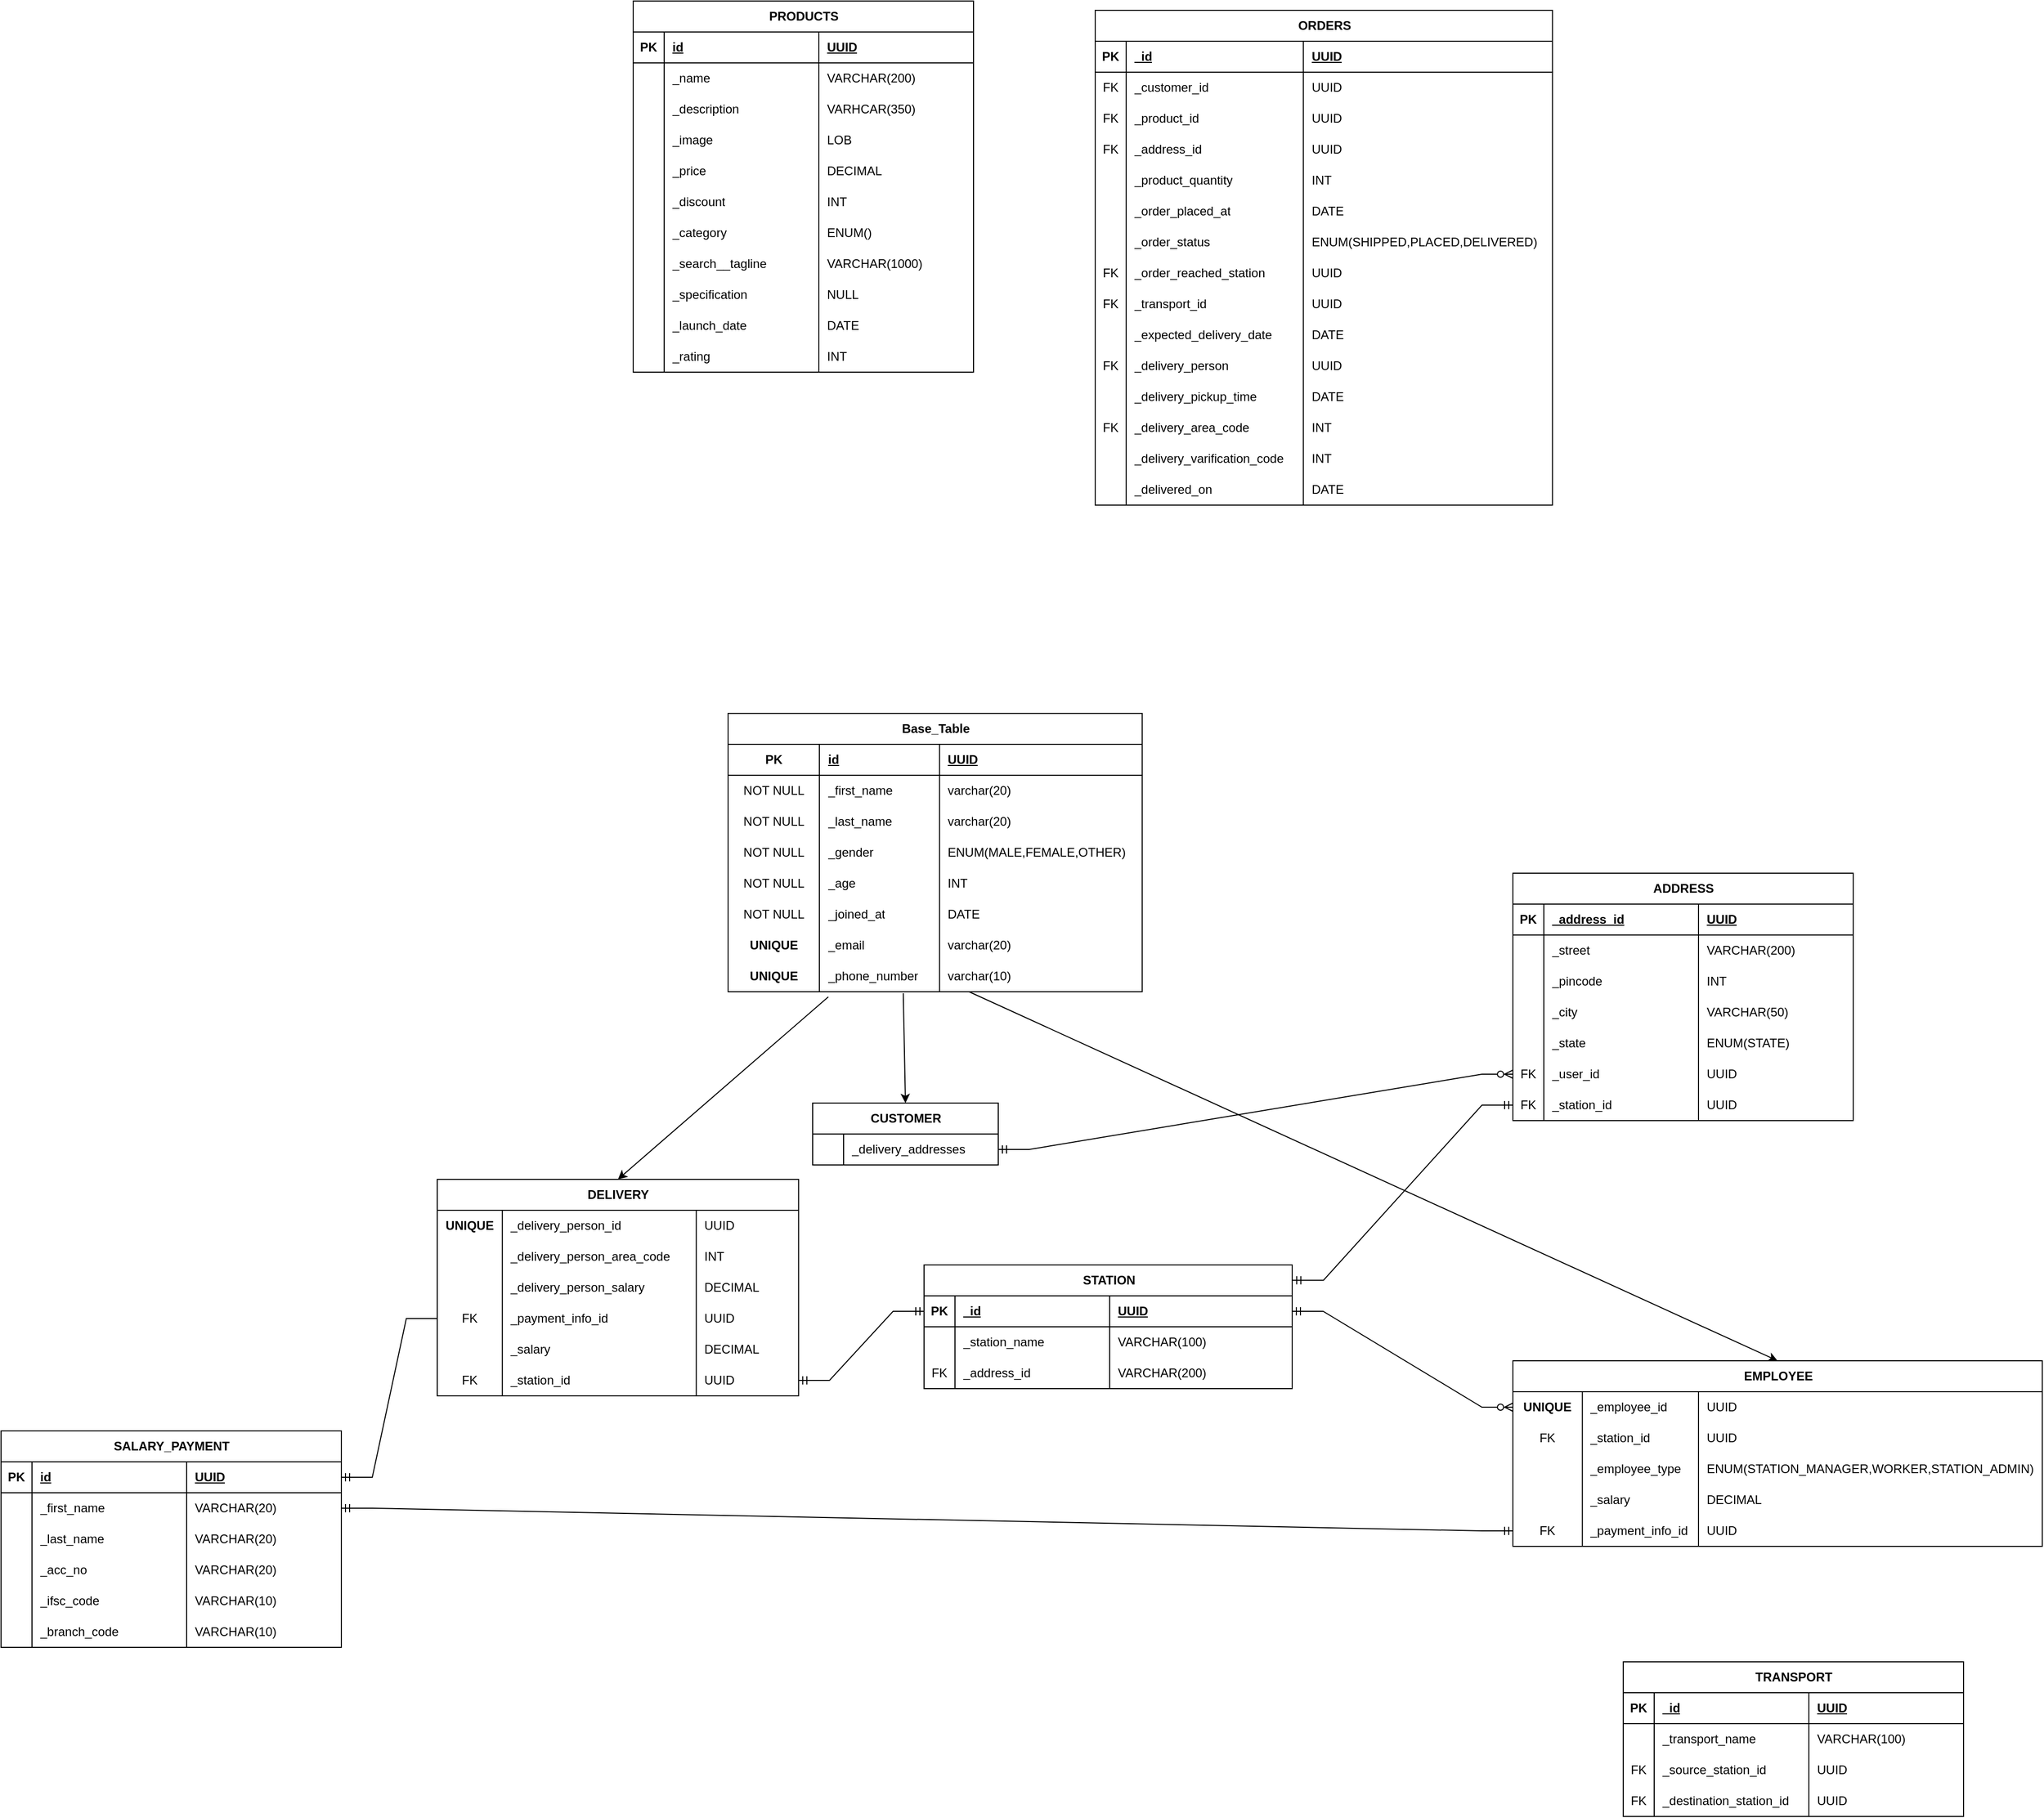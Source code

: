 <mxfile version="23.1.5" type="device">
  <diagram name="Page-1" id="7bX9ByjtTlOa8Ya-gz0w">
    <mxGraphModel dx="4225" dy="2753" grid="0" gridSize="10" guides="1" tooltips="1" connect="1" arrows="1" fold="1" page="0" pageScale="1" pageWidth="850" pageHeight="1100" math="0" shadow="0">
      <root>
        <mxCell id="0" />
        <mxCell id="1" parent="0" />
        <mxCell id="QdTI1uhQyMlmlqkuTwOz-1" value="Base_Table" style="shape=table;startSize=30;container=1;collapsible=1;childLayout=tableLayout;fixedRows=1;rowLines=0;fontStyle=1;align=center;resizeLast=1;html=1;" vertex="1" parent="1">
          <mxGeometry x="-698" y="-235" width="401.57" height="270" as="geometry">
            <mxRectangle x="-86" y="-40" width="101" height="30" as="alternateBounds" />
          </mxGeometry>
        </mxCell>
        <mxCell id="QdTI1uhQyMlmlqkuTwOz-2" value="" style="shape=tableRow;horizontal=0;startSize=0;swimlaneHead=0;swimlaneBody=0;fillColor=none;collapsible=0;dropTarget=0;points=[[0,0.5],[1,0.5]];portConstraint=eastwest;top=0;left=0;right=0;bottom=1;" vertex="1" parent="QdTI1uhQyMlmlqkuTwOz-1">
          <mxGeometry y="30" width="401.57" height="30" as="geometry" />
        </mxCell>
        <mxCell id="QdTI1uhQyMlmlqkuTwOz-3" value="PK" style="shape=partialRectangle;connectable=0;fillColor=none;top=0;left=0;bottom=0;right=0;fontStyle=1;overflow=hidden;whiteSpace=wrap;html=1;" vertex="1" parent="QdTI1uhQyMlmlqkuTwOz-2">
          <mxGeometry width="88.536" height="30" as="geometry">
            <mxRectangle width="88.536" height="30" as="alternateBounds" />
          </mxGeometry>
        </mxCell>
        <mxCell id="QdTI1uhQyMlmlqkuTwOz-4" value="id" style="shape=partialRectangle;connectable=0;fillColor=none;top=0;left=0;bottom=0;right=0;align=left;spacingLeft=6;fontStyle=5;overflow=hidden;whiteSpace=wrap;html=1;" vertex="1" parent="QdTI1uhQyMlmlqkuTwOz-2">
          <mxGeometry x="88.536" width="116.571" height="30" as="geometry">
            <mxRectangle width="116.571" height="30" as="alternateBounds" />
          </mxGeometry>
        </mxCell>
        <mxCell id="QdTI1uhQyMlmlqkuTwOz-102" value="UUID" style="shape=partialRectangle;connectable=0;fillColor=none;top=0;left=0;bottom=0;right=0;align=left;spacingLeft=6;fontStyle=5;overflow=hidden;whiteSpace=wrap;html=1;" vertex="1" parent="QdTI1uhQyMlmlqkuTwOz-2">
          <mxGeometry x="205.107" width="196.463" height="30" as="geometry">
            <mxRectangle width="196.463" height="30" as="alternateBounds" />
          </mxGeometry>
        </mxCell>
        <mxCell id="QdTI1uhQyMlmlqkuTwOz-5" value="" style="shape=tableRow;horizontal=0;startSize=0;swimlaneHead=0;swimlaneBody=0;fillColor=none;collapsible=0;dropTarget=0;points=[[0,0.5],[1,0.5]];portConstraint=eastwest;top=0;left=0;right=0;bottom=0;" vertex="1" parent="QdTI1uhQyMlmlqkuTwOz-1">
          <mxGeometry y="60" width="401.57" height="30" as="geometry" />
        </mxCell>
        <mxCell id="QdTI1uhQyMlmlqkuTwOz-6" value="NOT NULL" style="shape=partialRectangle;connectable=0;fillColor=none;top=0;left=0;bottom=0;right=0;editable=1;overflow=hidden;whiteSpace=wrap;html=1;" vertex="1" parent="QdTI1uhQyMlmlqkuTwOz-5">
          <mxGeometry width="88.536" height="30" as="geometry">
            <mxRectangle width="88.536" height="30" as="alternateBounds" />
          </mxGeometry>
        </mxCell>
        <mxCell id="QdTI1uhQyMlmlqkuTwOz-7" value="_first_name" style="shape=partialRectangle;connectable=0;fillColor=none;top=0;left=0;bottom=0;right=0;align=left;spacingLeft=6;overflow=hidden;whiteSpace=wrap;html=1;" vertex="1" parent="QdTI1uhQyMlmlqkuTwOz-5">
          <mxGeometry x="88.536" width="116.571" height="30" as="geometry">
            <mxRectangle width="116.571" height="30" as="alternateBounds" />
          </mxGeometry>
        </mxCell>
        <mxCell id="QdTI1uhQyMlmlqkuTwOz-103" value="varchar(20)" style="shape=partialRectangle;connectable=0;fillColor=none;top=0;left=0;bottom=0;right=0;align=left;spacingLeft=6;overflow=hidden;whiteSpace=wrap;html=1;" vertex="1" parent="QdTI1uhQyMlmlqkuTwOz-5">
          <mxGeometry x="205.107" width="196.463" height="30" as="geometry">
            <mxRectangle width="196.463" height="30" as="alternateBounds" />
          </mxGeometry>
        </mxCell>
        <mxCell id="QdTI1uhQyMlmlqkuTwOz-8" value="" style="shape=tableRow;horizontal=0;startSize=0;swimlaneHead=0;swimlaneBody=0;fillColor=none;collapsible=0;dropTarget=0;points=[[0,0.5],[1,0.5]];portConstraint=eastwest;top=0;left=0;right=0;bottom=0;" vertex="1" parent="QdTI1uhQyMlmlqkuTwOz-1">
          <mxGeometry y="90" width="401.57" height="30" as="geometry" />
        </mxCell>
        <mxCell id="QdTI1uhQyMlmlqkuTwOz-9" value="NOT NULL" style="shape=partialRectangle;connectable=0;fillColor=none;top=0;left=0;bottom=0;right=0;editable=1;overflow=hidden;whiteSpace=wrap;html=1;" vertex="1" parent="QdTI1uhQyMlmlqkuTwOz-8">
          <mxGeometry width="88.536" height="30" as="geometry">
            <mxRectangle width="88.536" height="30" as="alternateBounds" />
          </mxGeometry>
        </mxCell>
        <mxCell id="QdTI1uhQyMlmlqkuTwOz-10" value="_last_name" style="shape=partialRectangle;connectable=0;fillColor=none;top=0;left=0;bottom=0;right=0;align=left;spacingLeft=6;overflow=hidden;whiteSpace=wrap;html=1;" vertex="1" parent="QdTI1uhQyMlmlqkuTwOz-8">
          <mxGeometry x="88.536" width="116.571" height="30" as="geometry">
            <mxRectangle width="116.571" height="30" as="alternateBounds" />
          </mxGeometry>
        </mxCell>
        <mxCell id="QdTI1uhQyMlmlqkuTwOz-104" value="varchar(20)" style="shape=partialRectangle;connectable=0;fillColor=none;top=0;left=0;bottom=0;right=0;align=left;spacingLeft=6;overflow=hidden;whiteSpace=wrap;html=1;" vertex="1" parent="QdTI1uhQyMlmlqkuTwOz-8">
          <mxGeometry x="205.107" width="196.463" height="30" as="geometry">
            <mxRectangle width="196.463" height="30" as="alternateBounds" />
          </mxGeometry>
        </mxCell>
        <mxCell id="QdTI1uhQyMlmlqkuTwOz-11" value="" style="shape=tableRow;horizontal=0;startSize=0;swimlaneHead=0;swimlaneBody=0;fillColor=none;collapsible=0;dropTarget=0;points=[[0,0.5],[1,0.5]];portConstraint=eastwest;top=0;left=0;right=0;bottom=0;" vertex="1" parent="QdTI1uhQyMlmlqkuTwOz-1">
          <mxGeometry y="120" width="401.57" height="30" as="geometry" />
        </mxCell>
        <mxCell id="QdTI1uhQyMlmlqkuTwOz-12" value="NOT NULL" style="shape=partialRectangle;connectable=0;fillColor=none;top=0;left=0;bottom=0;right=0;editable=1;overflow=hidden;whiteSpace=wrap;html=1;" vertex="1" parent="QdTI1uhQyMlmlqkuTwOz-11">
          <mxGeometry width="88.536" height="30" as="geometry">
            <mxRectangle width="88.536" height="30" as="alternateBounds" />
          </mxGeometry>
        </mxCell>
        <mxCell id="QdTI1uhQyMlmlqkuTwOz-13" value="_gender" style="shape=partialRectangle;connectable=0;fillColor=none;top=0;left=0;bottom=0;right=0;align=left;spacingLeft=6;overflow=hidden;whiteSpace=wrap;html=1;" vertex="1" parent="QdTI1uhQyMlmlqkuTwOz-11">
          <mxGeometry x="88.536" width="116.571" height="30" as="geometry">
            <mxRectangle width="116.571" height="30" as="alternateBounds" />
          </mxGeometry>
        </mxCell>
        <mxCell id="QdTI1uhQyMlmlqkuTwOz-105" value="ENUM(MALE,FEMALE,OTHER)" style="shape=partialRectangle;connectable=0;fillColor=none;top=0;left=0;bottom=0;right=0;align=left;spacingLeft=6;overflow=hidden;whiteSpace=wrap;html=1;" vertex="1" parent="QdTI1uhQyMlmlqkuTwOz-11">
          <mxGeometry x="205.107" width="196.463" height="30" as="geometry">
            <mxRectangle width="196.463" height="30" as="alternateBounds" />
          </mxGeometry>
        </mxCell>
        <mxCell id="QdTI1uhQyMlmlqkuTwOz-14" style="shape=tableRow;horizontal=0;startSize=0;swimlaneHead=0;swimlaneBody=0;fillColor=none;collapsible=0;dropTarget=0;points=[[0,0.5],[1,0.5]];portConstraint=eastwest;top=0;left=0;right=0;bottom=0;" vertex="1" parent="QdTI1uhQyMlmlqkuTwOz-1">
          <mxGeometry y="150" width="401.57" height="30" as="geometry" />
        </mxCell>
        <mxCell id="QdTI1uhQyMlmlqkuTwOz-15" value="NOT NULL" style="shape=partialRectangle;connectable=0;fillColor=none;top=0;left=0;bottom=0;right=0;editable=1;overflow=hidden;whiteSpace=wrap;html=1;" vertex="1" parent="QdTI1uhQyMlmlqkuTwOz-14">
          <mxGeometry width="88.536" height="30" as="geometry">
            <mxRectangle width="88.536" height="30" as="alternateBounds" />
          </mxGeometry>
        </mxCell>
        <mxCell id="QdTI1uhQyMlmlqkuTwOz-16" value="_age" style="shape=partialRectangle;connectable=0;fillColor=none;top=0;left=0;bottom=0;right=0;align=left;spacingLeft=6;overflow=hidden;whiteSpace=wrap;html=1;" vertex="1" parent="QdTI1uhQyMlmlqkuTwOz-14">
          <mxGeometry x="88.536" width="116.571" height="30" as="geometry">
            <mxRectangle width="116.571" height="30" as="alternateBounds" />
          </mxGeometry>
        </mxCell>
        <mxCell id="QdTI1uhQyMlmlqkuTwOz-106" value="INT" style="shape=partialRectangle;connectable=0;fillColor=none;top=0;left=0;bottom=0;right=0;align=left;spacingLeft=6;overflow=hidden;whiteSpace=wrap;html=1;" vertex="1" parent="QdTI1uhQyMlmlqkuTwOz-14">
          <mxGeometry x="205.107" width="196.463" height="30" as="geometry">
            <mxRectangle width="196.463" height="30" as="alternateBounds" />
          </mxGeometry>
        </mxCell>
        <mxCell id="QdTI1uhQyMlmlqkuTwOz-17" style="shape=tableRow;horizontal=0;startSize=0;swimlaneHead=0;swimlaneBody=0;fillColor=none;collapsible=0;dropTarget=0;points=[[0,0.5],[1,0.5]];portConstraint=eastwest;top=0;left=0;right=0;bottom=0;" vertex="1" parent="QdTI1uhQyMlmlqkuTwOz-1">
          <mxGeometry y="180" width="401.57" height="30" as="geometry" />
        </mxCell>
        <mxCell id="QdTI1uhQyMlmlqkuTwOz-18" value="NOT NULL" style="shape=partialRectangle;connectable=0;fillColor=none;top=0;left=0;bottom=0;right=0;editable=1;overflow=hidden;whiteSpace=wrap;html=1;" vertex="1" parent="QdTI1uhQyMlmlqkuTwOz-17">
          <mxGeometry width="88.536" height="30" as="geometry">
            <mxRectangle width="88.536" height="30" as="alternateBounds" />
          </mxGeometry>
        </mxCell>
        <mxCell id="QdTI1uhQyMlmlqkuTwOz-19" value="_joined_at" style="shape=partialRectangle;connectable=0;fillColor=none;top=0;left=0;bottom=0;right=0;align=left;spacingLeft=6;overflow=hidden;whiteSpace=wrap;html=1;" vertex="1" parent="QdTI1uhQyMlmlqkuTwOz-17">
          <mxGeometry x="88.536" width="116.571" height="30" as="geometry">
            <mxRectangle width="116.571" height="30" as="alternateBounds" />
          </mxGeometry>
        </mxCell>
        <mxCell id="QdTI1uhQyMlmlqkuTwOz-107" value="DATE" style="shape=partialRectangle;connectable=0;fillColor=none;top=0;left=0;bottom=0;right=0;align=left;spacingLeft=6;overflow=hidden;whiteSpace=wrap;html=1;" vertex="1" parent="QdTI1uhQyMlmlqkuTwOz-17">
          <mxGeometry x="205.107" width="196.463" height="30" as="geometry">
            <mxRectangle width="196.463" height="30" as="alternateBounds" />
          </mxGeometry>
        </mxCell>
        <mxCell id="QdTI1uhQyMlmlqkuTwOz-20" style="shape=tableRow;horizontal=0;startSize=0;swimlaneHead=0;swimlaneBody=0;fillColor=none;collapsible=0;dropTarget=0;points=[[0,0.5],[1,0.5]];portConstraint=eastwest;top=0;left=0;right=0;bottom=0;" vertex="1" parent="QdTI1uhQyMlmlqkuTwOz-1">
          <mxGeometry y="210" width="401.57" height="30" as="geometry" />
        </mxCell>
        <mxCell id="QdTI1uhQyMlmlqkuTwOz-21" value="&lt;b&gt;UNIQUE&lt;/b&gt;" style="shape=partialRectangle;connectable=0;fillColor=none;top=0;left=0;bottom=0;right=0;editable=1;overflow=hidden;whiteSpace=wrap;html=1;" vertex="1" parent="QdTI1uhQyMlmlqkuTwOz-20">
          <mxGeometry width="88.536" height="30" as="geometry">
            <mxRectangle width="88.536" height="30" as="alternateBounds" />
          </mxGeometry>
        </mxCell>
        <mxCell id="QdTI1uhQyMlmlqkuTwOz-22" value="_email" style="shape=partialRectangle;connectable=0;fillColor=none;top=0;left=0;bottom=0;right=0;align=left;spacingLeft=6;overflow=hidden;whiteSpace=wrap;html=1;" vertex="1" parent="QdTI1uhQyMlmlqkuTwOz-20">
          <mxGeometry x="88.536" width="116.571" height="30" as="geometry">
            <mxRectangle width="116.571" height="30" as="alternateBounds" />
          </mxGeometry>
        </mxCell>
        <mxCell id="QdTI1uhQyMlmlqkuTwOz-108" value="varchar(20)" style="shape=partialRectangle;connectable=0;fillColor=none;top=0;left=0;bottom=0;right=0;align=left;spacingLeft=6;overflow=hidden;whiteSpace=wrap;html=1;" vertex="1" parent="QdTI1uhQyMlmlqkuTwOz-20">
          <mxGeometry x="205.107" width="196.463" height="30" as="geometry">
            <mxRectangle width="196.463" height="30" as="alternateBounds" />
          </mxGeometry>
        </mxCell>
        <mxCell id="QdTI1uhQyMlmlqkuTwOz-23" style="shape=tableRow;horizontal=0;startSize=0;swimlaneHead=0;swimlaneBody=0;fillColor=none;collapsible=0;dropTarget=0;points=[[0,0.5],[1,0.5]];portConstraint=eastwest;top=0;left=0;right=0;bottom=0;" vertex="1" parent="QdTI1uhQyMlmlqkuTwOz-1">
          <mxGeometry y="240" width="401.57" height="30" as="geometry" />
        </mxCell>
        <mxCell id="QdTI1uhQyMlmlqkuTwOz-24" value="&lt;span style=&quot;color: rgb(0, 0, 0); font-family: Helvetica; font-size: 12px; font-style: normal; font-variant-ligatures: normal; font-variant-caps: normal; letter-spacing: normal; orphans: 2; text-align: center; text-indent: 0px; text-transform: none; widows: 2; word-spacing: 0px; -webkit-text-stroke-width: 0px; background-color: rgb(255, 255, 255); text-decoration-thickness: initial; text-decoration-style: initial; text-decoration-color: initial; float: none; display: inline !important;&quot;&gt;&lt;b&gt;UNIQUE&lt;/b&gt;&lt;/span&gt;" style="shape=partialRectangle;connectable=0;fillColor=none;top=0;left=0;bottom=0;right=0;editable=1;overflow=hidden;whiteSpace=wrap;html=1;" vertex="1" parent="QdTI1uhQyMlmlqkuTwOz-23">
          <mxGeometry width="88.536" height="30" as="geometry">
            <mxRectangle width="88.536" height="30" as="alternateBounds" />
          </mxGeometry>
        </mxCell>
        <mxCell id="QdTI1uhQyMlmlqkuTwOz-25" value="_phone_number" style="shape=partialRectangle;connectable=0;fillColor=none;top=0;left=0;bottom=0;right=0;align=left;spacingLeft=6;overflow=hidden;whiteSpace=wrap;html=1;" vertex="1" parent="QdTI1uhQyMlmlqkuTwOz-23">
          <mxGeometry x="88.536" width="116.571" height="30" as="geometry">
            <mxRectangle width="116.571" height="30" as="alternateBounds" />
          </mxGeometry>
        </mxCell>
        <mxCell id="QdTI1uhQyMlmlqkuTwOz-109" value="varchar(10)" style="shape=partialRectangle;connectable=0;fillColor=none;top=0;left=0;bottom=0;right=0;align=left;spacingLeft=6;overflow=hidden;whiteSpace=wrap;html=1;" vertex="1" parent="QdTI1uhQyMlmlqkuTwOz-23">
          <mxGeometry x="205.107" width="196.463" height="30" as="geometry">
            <mxRectangle width="196.463" height="30" as="alternateBounds" />
          </mxGeometry>
        </mxCell>
        <mxCell id="QdTI1uhQyMlmlqkuTwOz-66" value="EMPLOYEE" style="shape=table;startSize=30;container=1;collapsible=1;childLayout=tableLayout;fixedRows=1;rowLines=0;fontStyle=1;align=center;resizeLast=1;html=1;" vertex="1" parent="1">
          <mxGeometry x="63" y="393" width="513.345" height="180" as="geometry" />
        </mxCell>
        <mxCell id="QdTI1uhQyMlmlqkuTwOz-70" value="" style="shape=tableRow;horizontal=0;startSize=0;swimlaneHead=0;swimlaneBody=0;fillColor=none;collapsible=0;dropTarget=0;points=[[0,0.5],[1,0.5]];portConstraint=eastwest;top=0;left=0;right=0;bottom=0;" vertex="1" parent="QdTI1uhQyMlmlqkuTwOz-66">
          <mxGeometry y="30" width="513.345" height="30" as="geometry" />
        </mxCell>
        <mxCell id="QdTI1uhQyMlmlqkuTwOz-71" value="&lt;b&gt;UNIQUE&lt;/b&gt;" style="shape=partialRectangle;connectable=0;fillColor=none;top=0;left=0;bottom=0;right=0;editable=1;overflow=hidden;whiteSpace=wrap;html=1;" vertex="1" parent="QdTI1uhQyMlmlqkuTwOz-70">
          <mxGeometry width="67.35" height="30" as="geometry">
            <mxRectangle width="67.35" height="30" as="alternateBounds" />
          </mxGeometry>
        </mxCell>
        <mxCell id="QdTI1uhQyMlmlqkuTwOz-72" value="_employee_id" style="shape=partialRectangle;connectable=0;fillColor=none;top=0;left=0;bottom=0;right=0;align=left;spacingLeft=6;overflow=hidden;whiteSpace=wrap;html=1;" vertex="1" parent="QdTI1uhQyMlmlqkuTwOz-70">
          <mxGeometry x="67.35" width="112.65" height="30" as="geometry">
            <mxRectangle width="112.65" height="30" as="alternateBounds" />
          </mxGeometry>
        </mxCell>
        <mxCell id="QdTI1uhQyMlmlqkuTwOz-99" value="UUID" style="shape=partialRectangle;connectable=0;fillColor=none;top=0;left=0;bottom=0;right=0;align=left;spacingLeft=6;overflow=hidden;whiteSpace=wrap;html=1;" vertex="1" parent="QdTI1uhQyMlmlqkuTwOz-70">
          <mxGeometry x="180" width="333.345" height="30" as="geometry">
            <mxRectangle width="333.345" height="30" as="alternateBounds" />
          </mxGeometry>
        </mxCell>
        <mxCell id="QdTI1uhQyMlmlqkuTwOz-73" value="" style="shape=tableRow;horizontal=0;startSize=0;swimlaneHead=0;swimlaneBody=0;fillColor=none;collapsible=0;dropTarget=0;points=[[0,0.5],[1,0.5]];portConstraint=eastwest;top=0;left=0;right=0;bottom=0;" vertex="1" parent="QdTI1uhQyMlmlqkuTwOz-66">
          <mxGeometry y="60" width="513.345" height="30" as="geometry" />
        </mxCell>
        <mxCell id="QdTI1uhQyMlmlqkuTwOz-74" value="FK" style="shape=partialRectangle;connectable=0;fillColor=none;top=0;left=0;bottom=0;right=0;editable=1;overflow=hidden;whiteSpace=wrap;html=1;" vertex="1" parent="QdTI1uhQyMlmlqkuTwOz-73">
          <mxGeometry width="67.35" height="30" as="geometry">
            <mxRectangle width="67.35" height="30" as="alternateBounds" />
          </mxGeometry>
        </mxCell>
        <mxCell id="QdTI1uhQyMlmlqkuTwOz-75" value="_station_id" style="shape=partialRectangle;connectable=0;fillColor=none;top=0;left=0;bottom=0;right=0;align=left;spacingLeft=6;overflow=hidden;whiteSpace=wrap;html=1;" vertex="1" parent="QdTI1uhQyMlmlqkuTwOz-73">
          <mxGeometry x="67.35" width="112.65" height="30" as="geometry">
            <mxRectangle width="112.65" height="30" as="alternateBounds" />
          </mxGeometry>
        </mxCell>
        <mxCell id="QdTI1uhQyMlmlqkuTwOz-100" value="UUID" style="shape=partialRectangle;connectable=0;fillColor=none;top=0;left=0;bottom=0;right=0;align=left;spacingLeft=6;overflow=hidden;whiteSpace=wrap;html=1;" vertex="1" parent="QdTI1uhQyMlmlqkuTwOz-73">
          <mxGeometry x="180" width="333.345" height="30" as="geometry">
            <mxRectangle width="333.345" height="30" as="alternateBounds" />
          </mxGeometry>
        </mxCell>
        <mxCell id="QdTI1uhQyMlmlqkuTwOz-76" value="" style="shape=tableRow;horizontal=0;startSize=0;swimlaneHead=0;swimlaneBody=0;fillColor=none;collapsible=0;dropTarget=0;points=[[0,0.5],[1,0.5]];portConstraint=eastwest;top=0;left=0;right=0;bottom=0;" vertex="1" parent="QdTI1uhQyMlmlqkuTwOz-66">
          <mxGeometry y="90" width="513.345" height="30" as="geometry" />
        </mxCell>
        <mxCell id="QdTI1uhQyMlmlqkuTwOz-77" value="" style="shape=partialRectangle;connectable=0;fillColor=none;top=0;left=0;bottom=0;right=0;editable=1;overflow=hidden;whiteSpace=wrap;html=1;" vertex="1" parent="QdTI1uhQyMlmlqkuTwOz-76">
          <mxGeometry width="67.35" height="30" as="geometry">
            <mxRectangle width="67.35" height="30" as="alternateBounds" />
          </mxGeometry>
        </mxCell>
        <mxCell id="QdTI1uhQyMlmlqkuTwOz-78" value="_employee_type" style="shape=partialRectangle;connectable=0;fillColor=none;top=0;left=0;bottom=0;right=0;align=left;spacingLeft=6;overflow=hidden;whiteSpace=wrap;html=1;" vertex="1" parent="QdTI1uhQyMlmlqkuTwOz-76">
          <mxGeometry x="67.35" width="112.65" height="30" as="geometry">
            <mxRectangle width="112.65" height="30" as="alternateBounds" />
          </mxGeometry>
        </mxCell>
        <mxCell id="QdTI1uhQyMlmlqkuTwOz-101" value="ENUM(STATION_MANAGER,WORKER,STATION_ADMIN)" style="shape=partialRectangle;connectable=0;fillColor=none;top=0;left=0;bottom=0;right=0;align=left;spacingLeft=6;overflow=hidden;whiteSpace=wrap;html=1;" vertex="1" parent="QdTI1uhQyMlmlqkuTwOz-76">
          <mxGeometry x="180" width="333.345" height="30" as="geometry">
            <mxRectangle width="333.345" height="30" as="alternateBounds" />
          </mxGeometry>
        </mxCell>
        <mxCell id="QdTI1uhQyMlmlqkuTwOz-113" style="shape=tableRow;horizontal=0;startSize=0;swimlaneHead=0;swimlaneBody=0;fillColor=none;collapsible=0;dropTarget=0;points=[[0,0.5],[1,0.5]];portConstraint=eastwest;top=0;left=0;right=0;bottom=0;" vertex="1" parent="QdTI1uhQyMlmlqkuTwOz-66">
          <mxGeometry y="120" width="513.345" height="30" as="geometry" />
        </mxCell>
        <mxCell id="QdTI1uhQyMlmlqkuTwOz-114" style="shape=partialRectangle;connectable=0;fillColor=none;top=0;left=0;bottom=0;right=0;editable=1;overflow=hidden;whiteSpace=wrap;html=1;" vertex="1" parent="QdTI1uhQyMlmlqkuTwOz-113">
          <mxGeometry width="67.35" height="30" as="geometry">
            <mxRectangle width="67.35" height="30" as="alternateBounds" />
          </mxGeometry>
        </mxCell>
        <mxCell id="QdTI1uhQyMlmlqkuTwOz-115" value="_salary" style="shape=partialRectangle;connectable=0;fillColor=none;top=0;left=0;bottom=0;right=0;align=left;spacingLeft=6;overflow=hidden;whiteSpace=wrap;html=1;" vertex="1" parent="QdTI1uhQyMlmlqkuTwOz-113">
          <mxGeometry x="67.35" width="112.65" height="30" as="geometry">
            <mxRectangle width="112.65" height="30" as="alternateBounds" />
          </mxGeometry>
        </mxCell>
        <mxCell id="QdTI1uhQyMlmlqkuTwOz-116" value="DECIMAL" style="shape=partialRectangle;connectable=0;fillColor=none;top=0;left=0;bottom=0;right=0;align=left;spacingLeft=6;overflow=hidden;whiteSpace=wrap;html=1;" vertex="1" parent="QdTI1uhQyMlmlqkuTwOz-113">
          <mxGeometry x="180" width="333.345" height="30" as="geometry">
            <mxRectangle width="333.345" height="30" as="alternateBounds" />
          </mxGeometry>
        </mxCell>
        <mxCell id="QdTI1uhQyMlmlqkuTwOz-117" style="shape=tableRow;horizontal=0;startSize=0;swimlaneHead=0;swimlaneBody=0;fillColor=none;collapsible=0;dropTarget=0;points=[[0,0.5],[1,0.5]];portConstraint=eastwest;top=0;left=0;right=0;bottom=0;" vertex="1" parent="QdTI1uhQyMlmlqkuTwOz-66">
          <mxGeometry y="150" width="513.345" height="30" as="geometry" />
        </mxCell>
        <mxCell id="QdTI1uhQyMlmlqkuTwOz-118" value="FK" style="shape=partialRectangle;connectable=0;fillColor=none;top=0;left=0;bottom=0;right=0;editable=1;overflow=hidden;whiteSpace=wrap;html=1;" vertex="1" parent="QdTI1uhQyMlmlqkuTwOz-117">
          <mxGeometry width="67.35" height="30" as="geometry">
            <mxRectangle width="67.35" height="30" as="alternateBounds" />
          </mxGeometry>
        </mxCell>
        <mxCell id="QdTI1uhQyMlmlqkuTwOz-119" value="_payment_info_id" style="shape=partialRectangle;connectable=0;fillColor=none;top=0;left=0;bottom=0;right=0;align=left;spacingLeft=6;overflow=hidden;whiteSpace=wrap;html=1;" vertex="1" parent="QdTI1uhQyMlmlqkuTwOz-117">
          <mxGeometry x="67.35" width="112.65" height="30" as="geometry">
            <mxRectangle width="112.65" height="30" as="alternateBounds" />
          </mxGeometry>
        </mxCell>
        <mxCell id="QdTI1uhQyMlmlqkuTwOz-120" value="UUID" style="shape=partialRectangle;connectable=0;fillColor=none;top=0;left=0;bottom=0;right=0;align=left;spacingLeft=6;overflow=hidden;whiteSpace=wrap;html=1;" vertex="1" parent="QdTI1uhQyMlmlqkuTwOz-117">
          <mxGeometry x="180" width="333.345" height="30" as="geometry">
            <mxRectangle width="333.345" height="30" as="alternateBounds" />
          </mxGeometry>
        </mxCell>
        <mxCell id="QdTI1uhQyMlmlqkuTwOz-79" value="DELIVERY" style="shape=table;startSize=30;container=1;collapsible=1;childLayout=tableLayout;fixedRows=1;rowLines=0;fontStyle=1;align=center;resizeLast=1;html=1;" vertex="1" parent="1">
          <mxGeometry x="-980" y="217" width="350.35" height="210" as="geometry" />
        </mxCell>
        <mxCell id="QdTI1uhQyMlmlqkuTwOz-83" value="" style="shape=tableRow;horizontal=0;startSize=0;swimlaneHead=0;swimlaneBody=0;fillColor=none;collapsible=0;dropTarget=0;points=[[0,0.5],[1,0.5]];portConstraint=eastwest;top=0;left=0;right=0;bottom=0;" vertex="1" parent="QdTI1uhQyMlmlqkuTwOz-79">
          <mxGeometry y="30" width="350.35" height="30" as="geometry" />
        </mxCell>
        <mxCell id="QdTI1uhQyMlmlqkuTwOz-84" value="&lt;b&gt;UNIQUE&lt;/b&gt;" style="shape=partialRectangle;connectable=0;fillColor=none;top=0;left=0;bottom=0;right=0;editable=1;overflow=hidden;whiteSpace=wrap;html=1;" vertex="1" parent="QdTI1uhQyMlmlqkuTwOz-83">
          <mxGeometry width="63.107" height="30" as="geometry">
            <mxRectangle width="63.107" height="30" as="alternateBounds" />
          </mxGeometry>
        </mxCell>
        <mxCell id="QdTI1uhQyMlmlqkuTwOz-85" value="_delivery_person_id" style="shape=partialRectangle;connectable=0;fillColor=none;top=0;left=0;bottom=0;right=0;align=left;spacingLeft=6;overflow=hidden;whiteSpace=wrap;html=1;" vertex="1" parent="QdTI1uhQyMlmlqkuTwOz-83">
          <mxGeometry x="63.107" width="188.043" height="30" as="geometry">
            <mxRectangle width="188.043" height="30" as="alternateBounds" />
          </mxGeometry>
        </mxCell>
        <mxCell id="QdTI1uhQyMlmlqkuTwOz-95" value="UUID" style="shape=partialRectangle;connectable=0;fillColor=none;top=0;left=0;bottom=0;right=0;align=left;spacingLeft=6;overflow=hidden;whiteSpace=wrap;html=1;" vertex="1" parent="QdTI1uhQyMlmlqkuTwOz-83">
          <mxGeometry x="251.15" width="99.2" height="30" as="geometry">
            <mxRectangle width="99.2" height="30" as="alternateBounds" />
          </mxGeometry>
        </mxCell>
        <mxCell id="QdTI1uhQyMlmlqkuTwOz-86" value="" style="shape=tableRow;horizontal=0;startSize=0;swimlaneHead=0;swimlaneBody=0;fillColor=none;collapsible=0;dropTarget=0;points=[[0,0.5],[1,0.5]];portConstraint=eastwest;top=0;left=0;right=0;bottom=0;" vertex="1" parent="QdTI1uhQyMlmlqkuTwOz-79">
          <mxGeometry y="60" width="350.35" height="30" as="geometry" />
        </mxCell>
        <mxCell id="QdTI1uhQyMlmlqkuTwOz-87" value="" style="shape=partialRectangle;connectable=0;fillColor=none;top=0;left=0;bottom=0;right=0;editable=1;overflow=hidden;whiteSpace=wrap;html=1;" vertex="1" parent="QdTI1uhQyMlmlqkuTwOz-86">
          <mxGeometry width="63.107" height="30" as="geometry">
            <mxRectangle width="63.107" height="30" as="alternateBounds" />
          </mxGeometry>
        </mxCell>
        <mxCell id="QdTI1uhQyMlmlqkuTwOz-88" value="_delivery_person_area_code" style="shape=partialRectangle;connectable=0;fillColor=none;top=0;left=0;bottom=0;right=0;align=left;spacingLeft=6;overflow=hidden;whiteSpace=wrap;html=1;" vertex="1" parent="QdTI1uhQyMlmlqkuTwOz-86">
          <mxGeometry x="63.107" width="188.043" height="30" as="geometry">
            <mxRectangle width="188.043" height="30" as="alternateBounds" />
          </mxGeometry>
        </mxCell>
        <mxCell id="QdTI1uhQyMlmlqkuTwOz-96" value="INT" style="shape=partialRectangle;connectable=0;fillColor=none;top=0;left=0;bottom=0;right=0;align=left;spacingLeft=6;overflow=hidden;whiteSpace=wrap;html=1;" vertex="1" parent="QdTI1uhQyMlmlqkuTwOz-86">
          <mxGeometry x="251.15" width="99.2" height="30" as="geometry">
            <mxRectangle width="99.2" height="30" as="alternateBounds" />
          </mxGeometry>
        </mxCell>
        <mxCell id="QdTI1uhQyMlmlqkuTwOz-89" value="" style="shape=tableRow;horizontal=0;startSize=0;swimlaneHead=0;swimlaneBody=0;fillColor=none;collapsible=0;dropTarget=0;points=[[0,0.5],[1,0.5]];portConstraint=eastwest;top=0;left=0;right=0;bottom=0;" vertex="1" parent="QdTI1uhQyMlmlqkuTwOz-79">
          <mxGeometry y="90" width="350.35" height="30" as="geometry" />
        </mxCell>
        <mxCell id="QdTI1uhQyMlmlqkuTwOz-90" value="" style="shape=partialRectangle;connectable=0;fillColor=none;top=0;left=0;bottom=0;right=0;editable=1;overflow=hidden;whiteSpace=wrap;html=1;" vertex="1" parent="QdTI1uhQyMlmlqkuTwOz-89">
          <mxGeometry width="63.107" height="30" as="geometry">
            <mxRectangle width="63.107" height="30" as="alternateBounds" />
          </mxGeometry>
        </mxCell>
        <mxCell id="QdTI1uhQyMlmlqkuTwOz-91" value="_delivery_person_salary" style="shape=partialRectangle;connectable=0;fillColor=none;top=0;left=0;bottom=0;right=0;align=left;spacingLeft=6;overflow=hidden;whiteSpace=wrap;html=1;" vertex="1" parent="QdTI1uhQyMlmlqkuTwOz-89">
          <mxGeometry x="63.107" width="188.043" height="30" as="geometry">
            <mxRectangle width="188.043" height="30" as="alternateBounds" />
          </mxGeometry>
        </mxCell>
        <mxCell id="QdTI1uhQyMlmlqkuTwOz-97" value="DECIMAL" style="shape=partialRectangle;connectable=0;fillColor=none;top=0;left=0;bottom=0;right=0;align=left;spacingLeft=6;overflow=hidden;whiteSpace=wrap;html=1;" vertex="1" parent="QdTI1uhQyMlmlqkuTwOz-89">
          <mxGeometry x="251.15" width="99.2" height="30" as="geometry">
            <mxRectangle width="99.2" height="30" as="alternateBounds" />
          </mxGeometry>
        </mxCell>
        <mxCell id="QdTI1uhQyMlmlqkuTwOz-121" style="shape=tableRow;horizontal=0;startSize=0;swimlaneHead=0;swimlaneBody=0;fillColor=none;collapsible=0;dropTarget=0;points=[[0,0.5],[1,0.5]];portConstraint=eastwest;top=0;left=0;right=0;bottom=0;" vertex="1" parent="QdTI1uhQyMlmlqkuTwOz-79">
          <mxGeometry y="120" width="350.35" height="30" as="geometry" />
        </mxCell>
        <mxCell id="QdTI1uhQyMlmlqkuTwOz-122" value="FK" style="shape=partialRectangle;connectable=0;fillColor=none;top=0;left=0;bottom=0;right=0;editable=1;overflow=hidden;whiteSpace=wrap;html=1;" vertex="1" parent="QdTI1uhQyMlmlqkuTwOz-121">
          <mxGeometry width="63.107" height="30" as="geometry">
            <mxRectangle width="63.107" height="30" as="alternateBounds" />
          </mxGeometry>
        </mxCell>
        <mxCell id="QdTI1uhQyMlmlqkuTwOz-123" value="_payment_info_id" style="shape=partialRectangle;connectable=0;fillColor=none;top=0;left=0;bottom=0;right=0;align=left;spacingLeft=6;overflow=hidden;whiteSpace=wrap;html=1;" vertex="1" parent="QdTI1uhQyMlmlqkuTwOz-121">
          <mxGeometry x="63.107" width="188.043" height="30" as="geometry">
            <mxRectangle width="188.043" height="30" as="alternateBounds" />
          </mxGeometry>
        </mxCell>
        <mxCell id="QdTI1uhQyMlmlqkuTwOz-124" value="UUID" style="shape=partialRectangle;connectable=0;fillColor=none;top=0;left=0;bottom=0;right=0;align=left;spacingLeft=6;overflow=hidden;whiteSpace=wrap;html=1;" vertex="1" parent="QdTI1uhQyMlmlqkuTwOz-121">
          <mxGeometry x="251.15" width="99.2" height="30" as="geometry">
            <mxRectangle width="99.2" height="30" as="alternateBounds" />
          </mxGeometry>
        </mxCell>
        <mxCell id="QdTI1uhQyMlmlqkuTwOz-125" style="shape=tableRow;horizontal=0;startSize=0;swimlaneHead=0;swimlaneBody=0;fillColor=none;collapsible=0;dropTarget=0;points=[[0,0.5],[1,0.5]];portConstraint=eastwest;top=0;left=0;right=0;bottom=0;" vertex="1" parent="QdTI1uhQyMlmlqkuTwOz-79">
          <mxGeometry y="150" width="350.35" height="30" as="geometry" />
        </mxCell>
        <mxCell id="QdTI1uhQyMlmlqkuTwOz-126" style="shape=partialRectangle;connectable=0;fillColor=none;top=0;left=0;bottom=0;right=0;editable=1;overflow=hidden;whiteSpace=wrap;html=1;" vertex="1" parent="QdTI1uhQyMlmlqkuTwOz-125">
          <mxGeometry width="63.107" height="30" as="geometry">
            <mxRectangle width="63.107" height="30" as="alternateBounds" />
          </mxGeometry>
        </mxCell>
        <mxCell id="QdTI1uhQyMlmlqkuTwOz-127" value="_salary" style="shape=partialRectangle;connectable=0;fillColor=none;top=0;left=0;bottom=0;right=0;align=left;spacingLeft=6;overflow=hidden;whiteSpace=wrap;html=1;" vertex="1" parent="QdTI1uhQyMlmlqkuTwOz-125">
          <mxGeometry x="63.107" width="188.043" height="30" as="geometry">
            <mxRectangle width="188.043" height="30" as="alternateBounds" />
          </mxGeometry>
        </mxCell>
        <mxCell id="QdTI1uhQyMlmlqkuTwOz-128" value="DECIMAL" style="shape=partialRectangle;connectable=0;fillColor=none;top=0;left=0;bottom=0;right=0;align=left;spacingLeft=6;overflow=hidden;whiteSpace=wrap;html=1;" vertex="1" parent="QdTI1uhQyMlmlqkuTwOz-125">
          <mxGeometry x="251.15" width="99.2" height="30" as="geometry">
            <mxRectangle width="99.2" height="30" as="alternateBounds" />
          </mxGeometry>
        </mxCell>
        <mxCell id="QdTI1uhQyMlmlqkuTwOz-417" style="shape=tableRow;horizontal=0;startSize=0;swimlaneHead=0;swimlaneBody=0;fillColor=none;collapsible=0;dropTarget=0;points=[[0,0.5],[1,0.5]];portConstraint=eastwest;top=0;left=0;right=0;bottom=0;" vertex="1" parent="QdTI1uhQyMlmlqkuTwOz-79">
          <mxGeometry y="180" width="350.35" height="30" as="geometry" />
        </mxCell>
        <mxCell id="QdTI1uhQyMlmlqkuTwOz-418" value="FK" style="shape=partialRectangle;connectable=0;fillColor=none;top=0;left=0;bottom=0;right=0;editable=1;overflow=hidden;whiteSpace=wrap;html=1;" vertex="1" parent="QdTI1uhQyMlmlqkuTwOz-417">
          <mxGeometry width="63.107" height="30" as="geometry">
            <mxRectangle width="63.107" height="30" as="alternateBounds" />
          </mxGeometry>
        </mxCell>
        <mxCell id="QdTI1uhQyMlmlqkuTwOz-419" value="_station_id" style="shape=partialRectangle;connectable=0;fillColor=none;top=0;left=0;bottom=0;right=0;align=left;spacingLeft=6;overflow=hidden;whiteSpace=wrap;html=1;" vertex="1" parent="QdTI1uhQyMlmlqkuTwOz-417">
          <mxGeometry x="63.107" width="188.043" height="30" as="geometry">
            <mxRectangle width="188.043" height="30" as="alternateBounds" />
          </mxGeometry>
        </mxCell>
        <mxCell id="QdTI1uhQyMlmlqkuTwOz-420" value="UUID" style="shape=partialRectangle;connectable=0;fillColor=none;top=0;left=0;bottom=0;right=0;align=left;spacingLeft=6;overflow=hidden;whiteSpace=wrap;html=1;" vertex="1" parent="QdTI1uhQyMlmlqkuTwOz-417">
          <mxGeometry x="251.15" width="99.2" height="30" as="geometry">
            <mxRectangle width="99.2" height="30" as="alternateBounds" />
          </mxGeometry>
        </mxCell>
        <mxCell id="QdTI1uhQyMlmlqkuTwOz-154" value="ADDRESS" style="shape=table;startSize=30;container=1;collapsible=1;childLayout=tableLayout;fixedRows=1;rowLines=0;fontStyle=1;align=center;resizeLast=1;html=1;" vertex="1" parent="1">
          <mxGeometry x="63" y="-80" width="330" height="240" as="geometry" />
        </mxCell>
        <mxCell id="QdTI1uhQyMlmlqkuTwOz-155" value="" style="shape=tableRow;horizontal=0;startSize=0;swimlaneHead=0;swimlaneBody=0;fillColor=none;collapsible=0;dropTarget=0;points=[[0,0.5],[1,0.5]];portConstraint=eastwest;top=0;left=0;right=0;bottom=1;" vertex="1" parent="QdTI1uhQyMlmlqkuTwOz-154">
          <mxGeometry y="30" width="330" height="30" as="geometry" />
        </mxCell>
        <mxCell id="QdTI1uhQyMlmlqkuTwOz-156" value="PK" style="shape=partialRectangle;connectable=0;fillColor=none;top=0;left=0;bottom=0;right=0;fontStyle=1;overflow=hidden;whiteSpace=wrap;html=1;" vertex="1" parent="QdTI1uhQyMlmlqkuTwOz-155">
          <mxGeometry width="30" height="30" as="geometry">
            <mxRectangle width="30" height="30" as="alternateBounds" />
          </mxGeometry>
        </mxCell>
        <mxCell id="QdTI1uhQyMlmlqkuTwOz-157" value="_address_id" style="shape=partialRectangle;connectable=0;fillColor=none;top=0;left=0;bottom=0;right=0;align=left;spacingLeft=6;fontStyle=5;overflow=hidden;whiteSpace=wrap;html=1;" vertex="1" parent="QdTI1uhQyMlmlqkuTwOz-155">
          <mxGeometry x="30" width="150" height="30" as="geometry">
            <mxRectangle width="150" height="30" as="alternateBounds" />
          </mxGeometry>
        </mxCell>
        <mxCell id="QdTI1uhQyMlmlqkuTwOz-317" value="UUID" style="shape=partialRectangle;connectable=0;fillColor=none;top=0;left=0;bottom=0;right=0;align=left;spacingLeft=6;fontStyle=5;overflow=hidden;whiteSpace=wrap;html=1;" vertex="1" parent="QdTI1uhQyMlmlqkuTwOz-155">
          <mxGeometry x="180" width="150" height="30" as="geometry">
            <mxRectangle width="150" height="30" as="alternateBounds" />
          </mxGeometry>
        </mxCell>
        <mxCell id="QdTI1uhQyMlmlqkuTwOz-158" value="" style="shape=tableRow;horizontal=0;startSize=0;swimlaneHead=0;swimlaneBody=0;fillColor=none;collapsible=0;dropTarget=0;points=[[0,0.5],[1,0.5]];portConstraint=eastwest;top=0;left=0;right=0;bottom=0;" vertex="1" parent="QdTI1uhQyMlmlqkuTwOz-154">
          <mxGeometry y="60" width="330" height="30" as="geometry" />
        </mxCell>
        <mxCell id="QdTI1uhQyMlmlqkuTwOz-159" value="" style="shape=partialRectangle;connectable=0;fillColor=none;top=0;left=0;bottom=0;right=0;editable=1;overflow=hidden;whiteSpace=wrap;html=1;" vertex="1" parent="QdTI1uhQyMlmlqkuTwOz-158">
          <mxGeometry width="30" height="30" as="geometry">
            <mxRectangle width="30" height="30" as="alternateBounds" />
          </mxGeometry>
        </mxCell>
        <mxCell id="QdTI1uhQyMlmlqkuTwOz-160" value="_street" style="shape=partialRectangle;connectable=0;fillColor=none;top=0;left=0;bottom=0;right=0;align=left;spacingLeft=6;overflow=hidden;whiteSpace=wrap;html=1;" vertex="1" parent="QdTI1uhQyMlmlqkuTwOz-158">
          <mxGeometry x="30" width="150" height="30" as="geometry">
            <mxRectangle width="150" height="30" as="alternateBounds" />
          </mxGeometry>
        </mxCell>
        <mxCell id="QdTI1uhQyMlmlqkuTwOz-318" value="VARCHAR(200)" style="shape=partialRectangle;connectable=0;fillColor=none;top=0;left=0;bottom=0;right=0;align=left;spacingLeft=6;overflow=hidden;whiteSpace=wrap;html=1;" vertex="1" parent="QdTI1uhQyMlmlqkuTwOz-158">
          <mxGeometry x="180" width="150" height="30" as="geometry">
            <mxRectangle width="150" height="30" as="alternateBounds" />
          </mxGeometry>
        </mxCell>
        <mxCell id="QdTI1uhQyMlmlqkuTwOz-161" value="" style="shape=tableRow;horizontal=0;startSize=0;swimlaneHead=0;swimlaneBody=0;fillColor=none;collapsible=0;dropTarget=0;points=[[0,0.5],[1,0.5]];portConstraint=eastwest;top=0;left=0;right=0;bottom=0;" vertex="1" parent="QdTI1uhQyMlmlqkuTwOz-154">
          <mxGeometry y="90" width="330" height="30" as="geometry" />
        </mxCell>
        <mxCell id="QdTI1uhQyMlmlqkuTwOz-162" value="" style="shape=partialRectangle;connectable=0;fillColor=none;top=0;left=0;bottom=0;right=0;editable=1;overflow=hidden;whiteSpace=wrap;html=1;" vertex="1" parent="QdTI1uhQyMlmlqkuTwOz-161">
          <mxGeometry width="30" height="30" as="geometry">
            <mxRectangle width="30" height="30" as="alternateBounds" />
          </mxGeometry>
        </mxCell>
        <mxCell id="QdTI1uhQyMlmlqkuTwOz-163" value="_pincode" style="shape=partialRectangle;connectable=0;fillColor=none;top=0;left=0;bottom=0;right=0;align=left;spacingLeft=6;overflow=hidden;whiteSpace=wrap;html=1;" vertex="1" parent="QdTI1uhQyMlmlqkuTwOz-161">
          <mxGeometry x="30" width="150" height="30" as="geometry">
            <mxRectangle width="150" height="30" as="alternateBounds" />
          </mxGeometry>
        </mxCell>
        <mxCell id="QdTI1uhQyMlmlqkuTwOz-319" value="INT" style="shape=partialRectangle;connectable=0;fillColor=none;top=0;left=0;bottom=0;right=0;align=left;spacingLeft=6;overflow=hidden;whiteSpace=wrap;html=1;" vertex="1" parent="QdTI1uhQyMlmlqkuTwOz-161">
          <mxGeometry x="180" width="150" height="30" as="geometry">
            <mxRectangle width="150" height="30" as="alternateBounds" />
          </mxGeometry>
        </mxCell>
        <mxCell id="QdTI1uhQyMlmlqkuTwOz-164" value="" style="shape=tableRow;horizontal=0;startSize=0;swimlaneHead=0;swimlaneBody=0;fillColor=none;collapsible=0;dropTarget=0;points=[[0,0.5],[1,0.5]];portConstraint=eastwest;top=0;left=0;right=0;bottom=0;" vertex="1" parent="QdTI1uhQyMlmlqkuTwOz-154">
          <mxGeometry y="120" width="330" height="30" as="geometry" />
        </mxCell>
        <mxCell id="QdTI1uhQyMlmlqkuTwOz-165" value="" style="shape=partialRectangle;connectable=0;fillColor=none;top=0;left=0;bottom=0;right=0;editable=1;overflow=hidden;whiteSpace=wrap;html=1;" vertex="1" parent="QdTI1uhQyMlmlqkuTwOz-164">
          <mxGeometry width="30" height="30" as="geometry">
            <mxRectangle width="30" height="30" as="alternateBounds" />
          </mxGeometry>
        </mxCell>
        <mxCell id="QdTI1uhQyMlmlqkuTwOz-166" value="_city" style="shape=partialRectangle;connectable=0;fillColor=none;top=0;left=0;bottom=0;right=0;align=left;spacingLeft=6;overflow=hidden;whiteSpace=wrap;html=1;" vertex="1" parent="QdTI1uhQyMlmlqkuTwOz-164">
          <mxGeometry x="30" width="150" height="30" as="geometry">
            <mxRectangle width="150" height="30" as="alternateBounds" />
          </mxGeometry>
        </mxCell>
        <mxCell id="QdTI1uhQyMlmlqkuTwOz-320" value="VARCHAR(50)" style="shape=partialRectangle;connectable=0;fillColor=none;top=0;left=0;bottom=0;right=0;align=left;spacingLeft=6;overflow=hidden;whiteSpace=wrap;html=1;" vertex="1" parent="QdTI1uhQyMlmlqkuTwOz-164">
          <mxGeometry x="180" width="150" height="30" as="geometry">
            <mxRectangle width="150" height="30" as="alternateBounds" />
          </mxGeometry>
        </mxCell>
        <mxCell id="QdTI1uhQyMlmlqkuTwOz-167" style="shape=tableRow;horizontal=0;startSize=0;swimlaneHead=0;swimlaneBody=0;fillColor=none;collapsible=0;dropTarget=0;points=[[0,0.5],[1,0.5]];portConstraint=eastwest;top=0;left=0;right=0;bottom=0;" vertex="1" parent="QdTI1uhQyMlmlqkuTwOz-154">
          <mxGeometry y="150" width="330" height="30" as="geometry" />
        </mxCell>
        <mxCell id="QdTI1uhQyMlmlqkuTwOz-168" style="shape=partialRectangle;connectable=0;fillColor=none;top=0;left=0;bottom=0;right=0;editable=1;overflow=hidden;whiteSpace=wrap;html=1;" vertex="1" parent="QdTI1uhQyMlmlqkuTwOz-167">
          <mxGeometry width="30" height="30" as="geometry">
            <mxRectangle width="30" height="30" as="alternateBounds" />
          </mxGeometry>
        </mxCell>
        <mxCell id="QdTI1uhQyMlmlqkuTwOz-169" value="_state" style="shape=partialRectangle;connectable=0;fillColor=none;top=0;left=0;bottom=0;right=0;align=left;spacingLeft=6;overflow=hidden;whiteSpace=wrap;html=1;" vertex="1" parent="QdTI1uhQyMlmlqkuTwOz-167">
          <mxGeometry x="30" width="150" height="30" as="geometry">
            <mxRectangle width="150" height="30" as="alternateBounds" />
          </mxGeometry>
        </mxCell>
        <mxCell id="QdTI1uhQyMlmlqkuTwOz-321" value="ENUM(STATE)" style="shape=partialRectangle;connectable=0;fillColor=none;top=0;left=0;bottom=0;right=0;align=left;spacingLeft=6;overflow=hidden;whiteSpace=wrap;html=1;" vertex="1" parent="QdTI1uhQyMlmlqkuTwOz-167">
          <mxGeometry x="180" width="150" height="30" as="geometry">
            <mxRectangle width="150" height="30" as="alternateBounds" />
          </mxGeometry>
        </mxCell>
        <mxCell id="QdTI1uhQyMlmlqkuTwOz-311" style="shape=tableRow;horizontal=0;startSize=0;swimlaneHead=0;swimlaneBody=0;fillColor=none;collapsible=0;dropTarget=0;points=[[0,0.5],[1,0.5]];portConstraint=eastwest;top=0;left=0;right=0;bottom=0;" vertex="1" parent="QdTI1uhQyMlmlqkuTwOz-154">
          <mxGeometry y="180" width="330" height="30" as="geometry" />
        </mxCell>
        <mxCell id="QdTI1uhQyMlmlqkuTwOz-312" value="FK" style="shape=partialRectangle;connectable=0;fillColor=none;top=0;left=0;bottom=0;right=0;editable=1;overflow=hidden;whiteSpace=wrap;html=1;" vertex="1" parent="QdTI1uhQyMlmlqkuTwOz-311">
          <mxGeometry width="30" height="30" as="geometry">
            <mxRectangle width="30" height="30" as="alternateBounds" />
          </mxGeometry>
        </mxCell>
        <mxCell id="QdTI1uhQyMlmlqkuTwOz-313" value="_user_id" style="shape=partialRectangle;connectable=0;fillColor=none;top=0;left=0;bottom=0;right=0;align=left;spacingLeft=6;overflow=hidden;whiteSpace=wrap;html=1;" vertex="1" parent="QdTI1uhQyMlmlqkuTwOz-311">
          <mxGeometry x="30" width="150" height="30" as="geometry">
            <mxRectangle width="150" height="30" as="alternateBounds" />
          </mxGeometry>
        </mxCell>
        <mxCell id="QdTI1uhQyMlmlqkuTwOz-322" value="UUID" style="shape=partialRectangle;connectable=0;fillColor=none;top=0;left=0;bottom=0;right=0;align=left;spacingLeft=6;overflow=hidden;whiteSpace=wrap;html=1;" vertex="1" parent="QdTI1uhQyMlmlqkuTwOz-311">
          <mxGeometry x="180" width="150" height="30" as="geometry">
            <mxRectangle width="150" height="30" as="alternateBounds" />
          </mxGeometry>
        </mxCell>
        <mxCell id="QdTI1uhQyMlmlqkuTwOz-314" style="shape=tableRow;horizontal=0;startSize=0;swimlaneHead=0;swimlaneBody=0;fillColor=none;collapsible=0;dropTarget=0;points=[[0,0.5],[1,0.5]];portConstraint=eastwest;top=0;left=0;right=0;bottom=0;" vertex="1" parent="QdTI1uhQyMlmlqkuTwOz-154">
          <mxGeometry y="210" width="330" height="30" as="geometry" />
        </mxCell>
        <mxCell id="QdTI1uhQyMlmlqkuTwOz-315" value="FK" style="shape=partialRectangle;connectable=0;fillColor=none;top=0;left=0;bottom=0;right=0;editable=1;overflow=hidden;whiteSpace=wrap;html=1;" vertex="1" parent="QdTI1uhQyMlmlqkuTwOz-314">
          <mxGeometry width="30" height="30" as="geometry">
            <mxRectangle width="30" height="30" as="alternateBounds" />
          </mxGeometry>
        </mxCell>
        <mxCell id="QdTI1uhQyMlmlqkuTwOz-316" value="_station_id" style="shape=partialRectangle;connectable=0;fillColor=none;top=0;left=0;bottom=0;right=0;align=left;spacingLeft=6;overflow=hidden;whiteSpace=wrap;html=1;" vertex="1" parent="QdTI1uhQyMlmlqkuTwOz-314">
          <mxGeometry x="30" width="150" height="30" as="geometry">
            <mxRectangle width="150" height="30" as="alternateBounds" />
          </mxGeometry>
        </mxCell>
        <mxCell id="QdTI1uhQyMlmlqkuTwOz-323" value="UUID" style="shape=partialRectangle;connectable=0;fillColor=none;top=0;left=0;bottom=0;right=0;align=left;spacingLeft=6;overflow=hidden;whiteSpace=wrap;html=1;" vertex="1" parent="QdTI1uhQyMlmlqkuTwOz-314">
          <mxGeometry x="180" width="150" height="30" as="geometry">
            <mxRectangle width="150" height="30" as="alternateBounds" />
          </mxGeometry>
        </mxCell>
        <mxCell id="QdTI1uhQyMlmlqkuTwOz-177" value="ORDERS" style="shape=table;startSize=30;container=1;collapsible=1;childLayout=tableLayout;fixedRows=1;rowLines=0;fontStyle=1;align=center;resizeLast=1;html=1;" vertex="1" parent="1">
          <mxGeometry x="-342" y="-917" width="443.355" height="480" as="geometry" />
        </mxCell>
        <mxCell id="QdTI1uhQyMlmlqkuTwOz-178" value="" style="shape=tableRow;horizontal=0;startSize=0;swimlaneHead=0;swimlaneBody=0;fillColor=none;collapsible=0;dropTarget=0;points=[[0,0.5],[1,0.5]];portConstraint=eastwest;top=0;left=0;right=0;bottom=1;" vertex="1" parent="QdTI1uhQyMlmlqkuTwOz-177">
          <mxGeometry y="30" width="443.355" height="30" as="geometry" />
        </mxCell>
        <mxCell id="QdTI1uhQyMlmlqkuTwOz-179" value="PK" style="shape=partialRectangle;connectable=0;fillColor=none;top=0;left=0;bottom=0;right=0;fontStyle=1;overflow=hidden;whiteSpace=wrap;html=1;" vertex="1" parent="QdTI1uhQyMlmlqkuTwOz-178">
          <mxGeometry width="30" height="30" as="geometry">
            <mxRectangle width="30" height="30" as="alternateBounds" />
          </mxGeometry>
        </mxCell>
        <mxCell id="QdTI1uhQyMlmlqkuTwOz-180" value="_id" style="shape=partialRectangle;connectable=0;fillColor=none;top=0;left=0;bottom=0;right=0;align=left;spacingLeft=6;fontStyle=5;overflow=hidden;whiteSpace=wrap;html=1;" vertex="1" parent="QdTI1uhQyMlmlqkuTwOz-178">
          <mxGeometry x="30" width="171.806" height="30" as="geometry">
            <mxRectangle width="171.806" height="30" as="alternateBounds" />
          </mxGeometry>
        </mxCell>
        <mxCell id="QdTI1uhQyMlmlqkuTwOz-272" value="UUID" style="shape=partialRectangle;connectable=0;fillColor=none;top=0;left=0;bottom=0;right=0;align=left;spacingLeft=6;fontStyle=5;overflow=hidden;whiteSpace=wrap;html=1;" vertex="1" parent="QdTI1uhQyMlmlqkuTwOz-178">
          <mxGeometry x="201.806" width="241.548" height="30" as="geometry">
            <mxRectangle width="241.548" height="30" as="alternateBounds" />
          </mxGeometry>
        </mxCell>
        <mxCell id="QdTI1uhQyMlmlqkuTwOz-181" value="" style="shape=tableRow;horizontal=0;startSize=0;swimlaneHead=0;swimlaneBody=0;fillColor=none;collapsible=0;dropTarget=0;points=[[0,0.5],[1,0.5]];portConstraint=eastwest;top=0;left=0;right=0;bottom=0;" vertex="1" parent="QdTI1uhQyMlmlqkuTwOz-177">
          <mxGeometry y="60" width="443.355" height="30" as="geometry" />
        </mxCell>
        <mxCell id="QdTI1uhQyMlmlqkuTwOz-182" value="FK" style="shape=partialRectangle;connectable=0;fillColor=none;top=0;left=0;bottom=0;right=0;editable=1;overflow=hidden;whiteSpace=wrap;html=1;" vertex="1" parent="QdTI1uhQyMlmlqkuTwOz-181">
          <mxGeometry width="30" height="30" as="geometry">
            <mxRectangle width="30" height="30" as="alternateBounds" />
          </mxGeometry>
        </mxCell>
        <mxCell id="QdTI1uhQyMlmlqkuTwOz-183" value="_customer_id" style="shape=partialRectangle;connectable=0;fillColor=none;top=0;left=0;bottom=0;right=0;align=left;spacingLeft=6;overflow=hidden;whiteSpace=wrap;html=1;" vertex="1" parent="QdTI1uhQyMlmlqkuTwOz-181">
          <mxGeometry x="30" width="171.806" height="30" as="geometry">
            <mxRectangle width="171.806" height="30" as="alternateBounds" />
          </mxGeometry>
        </mxCell>
        <mxCell id="QdTI1uhQyMlmlqkuTwOz-273" value="UUID" style="shape=partialRectangle;connectable=0;fillColor=none;top=0;left=0;bottom=0;right=0;align=left;spacingLeft=6;overflow=hidden;whiteSpace=wrap;html=1;" vertex="1" parent="QdTI1uhQyMlmlqkuTwOz-181">
          <mxGeometry x="201.806" width="241.548" height="30" as="geometry">
            <mxRectangle width="241.548" height="30" as="alternateBounds" />
          </mxGeometry>
        </mxCell>
        <mxCell id="QdTI1uhQyMlmlqkuTwOz-184" value="" style="shape=tableRow;horizontal=0;startSize=0;swimlaneHead=0;swimlaneBody=0;fillColor=none;collapsible=0;dropTarget=0;points=[[0,0.5],[1,0.5]];portConstraint=eastwest;top=0;left=0;right=0;bottom=0;" vertex="1" parent="QdTI1uhQyMlmlqkuTwOz-177">
          <mxGeometry y="90" width="443.355" height="30" as="geometry" />
        </mxCell>
        <mxCell id="QdTI1uhQyMlmlqkuTwOz-185" value="FK" style="shape=partialRectangle;connectable=0;fillColor=none;top=0;left=0;bottom=0;right=0;editable=1;overflow=hidden;whiteSpace=wrap;html=1;" vertex="1" parent="QdTI1uhQyMlmlqkuTwOz-184">
          <mxGeometry width="30" height="30" as="geometry">
            <mxRectangle width="30" height="30" as="alternateBounds" />
          </mxGeometry>
        </mxCell>
        <mxCell id="QdTI1uhQyMlmlqkuTwOz-186" value="_product_id" style="shape=partialRectangle;connectable=0;fillColor=none;top=0;left=0;bottom=0;right=0;align=left;spacingLeft=6;overflow=hidden;whiteSpace=wrap;html=1;" vertex="1" parent="QdTI1uhQyMlmlqkuTwOz-184">
          <mxGeometry x="30" width="171.806" height="30" as="geometry">
            <mxRectangle width="171.806" height="30" as="alternateBounds" />
          </mxGeometry>
        </mxCell>
        <mxCell id="QdTI1uhQyMlmlqkuTwOz-274" value="UUID" style="shape=partialRectangle;connectable=0;fillColor=none;top=0;left=0;bottom=0;right=0;align=left;spacingLeft=6;overflow=hidden;whiteSpace=wrap;html=1;" vertex="1" parent="QdTI1uhQyMlmlqkuTwOz-184">
          <mxGeometry x="201.806" width="241.548" height="30" as="geometry">
            <mxRectangle width="241.548" height="30" as="alternateBounds" />
          </mxGeometry>
        </mxCell>
        <mxCell id="QdTI1uhQyMlmlqkuTwOz-324" style="shape=tableRow;horizontal=0;startSize=0;swimlaneHead=0;swimlaneBody=0;fillColor=none;collapsible=0;dropTarget=0;points=[[0,0.5],[1,0.5]];portConstraint=eastwest;top=0;left=0;right=0;bottom=0;" vertex="1" parent="QdTI1uhQyMlmlqkuTwOz-177">
          <mxGeometry y="120" width="443.355" height="30" as="geometry" />
        </mxCell>
        <mxCell id="QdTI1uhQyMlmlqkuTwOz-325" value="FK" style="shape=partialRectangle;connectable=0;fillColor=none;top=0;left=0;bottom=0;right=0;editable=1;overflow=hidden;whiteSpace=wrap;html=1;" vertex="1" parent="QdTI1uhQyMlmlqkuTwOz-324">
          <mxGeometry width="30" height="30" as="geometry">
            <mxRectangle width="30" height="30" as="alternateBounds" />
          </mxGeometry>
        </mxCell>
        <mxCell id="QdTI1uhQyMlmlqkuTwOz-326" value="_address_id" style="shape=partialRectangle;connectable=0;fillColor=none;top=0;left=0;bottom=0;right=0;align=left;spacingLeft=6;overflow=hidden;whiteSpace=wrap;html=1;" vertex="1" parent="QdTI1uhQyMlmlqkuTwOz-324">
          <mxGeometry x="30" width="171.806" height="30" as="geometry">
            <mxRectangle width="171.806" height="30" as="alternateBounds" />
          </mxGeometry>
        </mxCell>
        <mxCell id="QdTI1uhQyMlmlqkuTwOz-327" value="UUID" style="shape=partialRectangle;connectable=0;fillColor=none;top=0;left=0;bottom=0;right=0;align=left;spacingLeft=6;overflow=hidden;whiteSpace=wrap;html=1;" vertex="1" parent="QdTI1uhQyMlmlqkuTwOz-324">
          <mxGeometry x="201.806" width="241.548" height="30" as="geometry">
            <mxRectangle width="241.548" height="30" as="alternateBounds" />
          </mxGeometry>
        </mxCell>
        <mxCell id="QdTI1uhQyMlmlqkuTwOz-187" value="" style="shape=tableRow;horizontal=0;startSize=0;swimlaneHead=0;swimlaneBody=0;fillColor=none;collapsible=0;dropTarget=0;points=[[0,0.5],[1,0.5]];portConstraint=eastwest;top=0;left=0;right=0;bottom=0;" vertex="1" parent="QdTI1uhQyMlmlqkuTwOz-177">
          <mxGeometry y="150" width="443.355" height="30" as="geometry" />
        </mxCell>
        <mxCell id="QdTI1uhQyMlmlqkuTwOz-188" value="" style="shape=partialRectangle;connectable=0;fillColor=none;top=0;left=0;bottom=0;right=0;editable=1;overflow=hidden;whiteSpace=wrap;html=1;" vertex="1" parent="QdTI1uhQyMlmlqkuTwOz-187">
          <mxGeometry width="30" height="30" as="geometry">
            <mxRectangle width="30" height="30" as="alternateBounds" />
          </mxGeometry>
        </mxCell>
        <mxCell id="QdTI1uhQyMlmlqkuTwOz-189" value="_product_quantity" style="shape=partialRectangle;connectable=0;fillColor=none;top=0;left=0;bottom=0;right=0;align=left;spacingLeft=6;overflow=hidden;whiteSpace=wrap;html=1;" vertex="1" parent="QdTI1uhQyMlmlqkuTwOz-187">
          <mxGeometry x="30" width="171.806" height="30" as="geometry">
            <mxRectangle width="171.806" height="30" as="alternateBounds" />
          </mxGeometry>
        </mxCell>
        <mxCell id="QdTI1uhQyMlmlqkuTwOz-275" value="INT" style="shape=partialRectangle;connectable=0;fillColor=none;top=0;left=0;bottom=0;right=0;align=left;spacingLeft=6;overflow=hidden;whiteSpace=wrap;html=1;" vertex="1" parent="QdTI1uhQyMlmlqkuTwOz-187">
          <mxGeometry x="201.806" width="241.548" height="30" as="geometry">
            <mxRectangle width="241.548" height="30" as="alternateBounds" />
          </mxGeometry>
        </mxCell>
        <mxCell id="QdTI1uhQyMlmlqkuTwOz-231" value="" style="shape=tableRow;horizontal=0;startSize=0;swimlaneHead=0;swimlaneBody=0;fillColor=none;collapsible=0;dropTarget=0;points=[[0,0.5],[1,0.5]];portConstraint=eastwest;top=0;left=0;right=0;bottom=0;" vertex="1" parent="QdTI1uhQyMlmlqkuTwOz-177">
          <mxGeometry y="180" width="443.355" height="30" as="geometry" />
        </mxCell>
        <mxCell id="QdTI1uhQyMlmlqkuTwOz-232" value="" style="shape=partialRectangle;connectable=0;fillColor=none;top=0;left=0;bottom=0;right=0;editable=1;overflow=hidden;whiteSpace=wrap;html=1;" vertex="1" parent="QdTI1uhQyMlmlqkuTwOz-231">
          <mxGeometry width="30" height="30" as="geometry">
            <mxRectangle width="30" height="30" as="alternateBounds" />
          </mxGeometry>
        </mxCell>
        <mxCell id="QdTI1uhQyMlmlqkuTwOz-233" value="_order_placed_at" style="shape=partialRectangle;connectable=0;fillColor=none;top=0;left=0;bottom=0;right=0;align=left;spacingLeft=6;overflow=hidden;whiteSpace=wrap;html=1;" vertex="1" parent="QdTI1uhQyMlmlqkuTwOz-231">
          <mxGeometry x="30" width="171.806" height="30" as="geometry">
            <mxRectangle width="171.806" height="30" as="alternateBounds" />
          </mxGeometry>
        </mxCell>
        <mxCell id="QdTI1uhQyMlmlqkuTwOz-276" value="DATE" style="shape=partialRectangle;connectable=0;fillColor=none;top=0;left=0;bottom=0;right=0;align=left;spacingLeft=6;overflow=hidden;whiteSpace=wrap;html=1;" vertex="1" parent="QdTI1uhQyMlmlqkuTwOz-231">
          <mxGeometry x="201.806" width="241.548" height="30" as="geometry">
            <mxRectangle width="241.548" height="30" as="alternateBounds" />
          </mxGeometry>
        </mxCell>
        <mxCell id="QdTI1uhQyMlmlqkuTwOz-234" value="" style="shape=tableRow;horizontal=0;startSize=0;swimlaneHead=0;swimlaneBody=0;fillColor=none;collapsible=0;dropTarget=0;points=[[0,0.5],[1,0.5]];portConstraint=eastwest;top=0;left=0;right=0;bottom=0;" vertex="1" parent="QdTI1uhQyMlmlqkuTwOz-177">
          <mxGeometry y="210" width="443.355" height="30" as="geometry" />
        </mxCell>
        <mxCell id="QdTI1uhQyMlmlqkuTwOz-235" value="" style="shape=partialRectangle;connectable=0;fillColor=none;top=0;left=0;bottom=0;right=0;editable=1;overflow=hidden;whiteSpace=wrap;html=1;" vertex="1" parent="QdTI1uhQyMlmlqkuTwOz-234">
          <mxGeometry width="30" height="30" as="geometry">
            <mxRectangle width="30" height="30" as="alternateBounds" />
          </mxGeometry>
        </mxCell>
        <mxCell id="QdTI1uhQyMlmlqkuTwOz-236" value="_order_status" style="shape=partialRectangle;connectable=0;fillColor=none;top=0;left=0;bottom=0;right=0;align=left;spacingLeft=6;overflow=hidden;whiteSpace=wrap;html=1;" vertex="1" parent="QdTI1uhQyMlmlqkuTwOz-234">
          <mxGeometry x="30" width="171.806" height="30" as="geometry">
            <mxRectangle width="171.806" height="30" as="alternateBounds" />
          </mxGeometry>
        </mxCell>
        <mxCell id="QdTI1uhQyMlmlqkuTwOz-277" value="ENUM(SHIPPED,PLACED,DELIVERED)" style="shape=partialRectangle;connectable=0;fillColor=none;top=0;left=0;bottom=0;right=0;align=left;spacingLeft=6;overflow=hidden;whiteSpace=wrap;html=1;" vertex="1" parent="QdTI1uhQyMlmlqkuTwOz-234">
          <mxGeometry x="201.806" width="241.548" height="30" as="geometry">
            <mxRectangle width="241.548" height="30" as="alternateBounds" />
          </mxGeometry>
        </mxCell>
        <mxCell id="QdTI1uhQyMlmlqkuTwOz-237" value="" style="shape=tableRow;horizontal=0;startSize=0;swimlaneHead=0;swimlaneBody=0;fillColor=none;collapsible=0;dropTarget=0;points=[[0,0.5],[1,0.5]];portConstraint=eastwest;top=0;left=0;right=0;bottom=0;" vertex="1" parent="QdTI1uhQyMlmlqkuTwOz-177">
          <mxGeometry y="240" width="443.355" height="30" as="geometry" />
        </mxCell>
        <mxCell id="QdTI1uhQyMlmlqkuTwOz-238" value="FK" style="shape=partialRectangle;connectable=0;fillColor=none;top=0;left=0;bottom=0;right=0;editable=1;overflow=hidden;whiteSpace=wrap;html=1;" vertex="1" parent="QdTI1uhQyMlmlqkuTwOz-237">
          <mxGeometry width="30" height="30" as="geometry">
            <mxRectangle width="30" height="30" as="alternateBounds" />
          </mxGeometry>
        </mxCell>
        <mxCell id="QdTI1uhQyMlmlqkuTwOz-239" value="_order_reached_station" style="shape=partialRectangle;connectable=0;fillColor=none;top=0;left=0;bottom=0;right=0;align=left;spacingLeft=6;overflow=hidden;whiteSpace=wrap;html=1;" vertex="1" parent="QdTI1uhQyMlmlqkuTwOz-237">
          <mxGeometry x="30" width="171.806" height="30" as="geometry">
            <mxRectangle width="171.806" height="30" as="alternateBounds" />
          </mxGeometry>
        </mxCell>
        <mxCell id="QdTI1uhQyMlmlqkuTwOz-278" value="UUID" style="shape=partialRectangle;connectable=0;fillColor=none;top=0;left=0;bottom=0;right=0;align=left;spacingLeft=6;overflow=hidden;whiteSpace=wrap;html=1;" vertex="1" parent="QdTI1uhQyMlmlqkuTwOz-237">
          <mxGeometry x="201.806" width="241.548" height="30" as="geometry">
            <mxRectangle width="241.548" height="30" as="alternateBounds" />
          </mxGeometry>
        </mxCell>
        <mxCell id="QdTI1uhQyMlmlqkuTwOz-240" value="" style="shape=tableRow;horizontal=0;startSize=0;swimlaneHead=0;swimlaneBody=0;fillColor=none;collapsible=0;dropTarget=0;points=[[0,0.5],[1,0.5]];portConstraint=eastwest;top=0;left=0;right=0;bottom=0;" vertex="1" parent="QdTI1uhQyMlmlqkuTwOz-177">
          <mxGeometry y="270" width="443.355" height="30" as="geometry" />
        </mxCell>
        <mxCell id="QdTI1uhQyMlmlqkuTwOz-241" value="FK" style="shape=partialRectangle;connectable=0;fillColor=none;top=0;left=0;bottom=0;right=0;editable=1;overflow=hidden;whiteSpace=wrap;html=1;" vertex="1" parent="QdTI1uhQyMlmlqkuTwOz-240">
          <mxGeometry width="30" height="30" as="geometry">
            <mxRectangle width="30" height="30" as="alternateBounds" />
          </mxGeometry>
        </mxCell>
        <mxCell id="QdTI1uhQyMlmlqkuTwOz-242" value="_transport_id" style="shape=partialRectangle;connectable=0;fillColor=none;top=0;left=0;bottom=0;right=0;align=left;spacingLeft=6;overflow=hidden;whiteSpace=wrap;html=1;" vertex="1" parent="QdTI1uhQyMlmlqkuTwOz-240">
          <mxGeometry x="30" width="171.806" height="30" as="geometry">
            <mxRectangle width="171.806" height="30" as="alternateBounds" />
          </mxGeometry>
        </mxCell>
        <mxCell id="QdTI1uhQyMlmlqkuTwOz-279" value="UUID" style="shape=partialRectangle;connectable=0;fillColor=none;top=0;left=0;bottom=0;right=0;align=left;spacingLeft=6;overflow=hidden;whiteSpace=wrap;html=1;" vertex="1" parent="QdTI1uhQyMlmlqkuTwOz-240">
          <mxGeometry x="201.806" width="241.548" height="30" as="geometry">
            <mxRectangle width="241.548" height="30" as="alternateBounds" />
          </mxGeometry>
        </mxCell>
        <mxCell id="QdTI1uhQyMlmlqkuTwOz-243" value="" style="shape=tableRow;horizontal=0;startSize=0;swimlaneHead=0;swimlaneBody=0;fillColor=none;collapsible=0;dropTarget=0;points=[[0,0.5],[1,0.5]];portConstraint=eastwest;top=0;left=0;right=0;bottom=0;" vertex="1" parent="QdTI1uhQyMlmlqkuTwOz-177">
          <mxGeometry y="300" width="443.355" height="30" as="geometry" />
        </mxCell>
        <mxCell id="QdTI1uhQyMlmlqkuTwOz-244" value="" style="shape=partialRectangle;connectable=0;fillColor=none;top=0;left=0;bottom=0;right=0;editable=1;overflow=hidden;whiteSpace=wrap;html=1;" vertex="1" parent="QdTI1uhQyMlmlqkuTwOz-243">
          <mxGeometry width="30" height="30" as="geometry">
            <mxRectangle width="30" height="30" as="alternateBounds" />
          </mxGeometry>
        </mxCell>
        <mxCell id="QdTI1uhQyMlmlqkuTwOz-245" value="_expected_delivery_date" style="shape=partialRectangle;connectable=0;fillColor=none;top=0;left=0;bottom=0;right=0;align=left;spacingLeft=6;overflow=hidden;whiteSpace=wrap;html=1;" vertex="1" parent="QdTI1uhQyMlmlqkuTwOz-243">
          <mxGeometry x="30" width="171.806" height="30" as="geometry">
            <mxRectangle width="171.806" height="30" as="alternateBounds" />
          </mxGeometry>
        </mxCell>
        <mxCell id="QdTI1uhQyMlmlqkuTwOz-280" value="DATE" style="shape=partialRectangle;connectable=0;fillColor=none;top=0;left=0;bottom=0;right=0;align=left;spacingLeft=6;overflow=hidden;whiteSpace=wrap;html=1;" vertex="1" parent="QdTI1uhQyMlmlqkuTwOz-243">
          <mxGeometry x="201.806" width="241.548" height="30" as="geometry">
            <mxRectangle width="241.548" height="30" as="alternateBounds" />
          </mxGeometry>
        </mxCell>
        <mxCell id="QdTI1uhQyMlmlqkuTwOz-246" value="" style="shape=tableRow;horizontal=0;startSize=0;swimlaneHead=0;swimlaneBody=0;fillColor=none;collapsible=0;dropTarget=0;points=[[0,0.5],[1,0.5]];portConstraint=eastwest;top=0;left=0;right=0;bottom=0;" vertex="1" parent="QdTI1uhQyMlmlqkuTwOz-177">
          <mxGeometry y="330" width="443.355" height="30" as="geometry" />
        </mxCell>
        <mxCell id="QdTI1uhQyMlmlqkuTwOz-247" value="FK" style="shape=partialRectangle;connectable=0;fillColor=none;top=0;left=0;bottom=0;right=0;editable=1;overflow=hidden;whiteSpace=wrap;html=1;" vertex="1" parent="QdTI1uhQyMlmlqkuTwOz-246">
          <mxGeometry width="30" height="30" as="geometry">
            <mxRectangle width="30" height="30" as="alternateBounds" />
          </mxGeometry>
        </mxCell>
        <mxCell id="QdTI1uhQyMlmlqkuTwOz-248" value="_delivery_person" style="shape=partialRectangle;connectable=0;fillColor=none;top=0;left=0;bottom=0;right=0;align=left;spacingLeft=6;overflow=hidden;whiteSpace=wrap;html=1;" vertex="1" parent="QdTI1uhQyMlmlqkuTwOz-246">
          <mxGeometry x="30" width="171.806" height="30" as="geometry">
            <mxRectangle width="171.806" height="30" as="alternateBounds" />
          </mxGeometry>
        </mxCell>
        <mxCell id="QdTI1uhQyMlmlqkuTwOz-281" value="UUID" style="shape=partialRectangle;connectable=0;fillColor=none;top=0;left=0;bottom=0;right=0;align=left;spacingLeft=6;overflow=hidden;whiteSpace=wrap;html=1;" vertex="1" parent="QdTI1uhQyMlmlqkuTwOz-246">
          <mxGeometry x="201.806" width="241.548" height="30" as="geometry">
            <mxRectangle width="241.548" height="30" as="alternateBounds" />
          </mxGeometry>
        </mxCell>
        <mxCell id="QdTI1uhQyMlmlqkuTwOz-364" style="shape=tableRow;horizontal=0;startSize=0;swimlaneHead=0;swimlaneBody=0;fillColor=none;collapsible=0;dropTarget=0;points=[[0,0.5],[1,0.5]];portConstraint=eastwest;top=0;left=0;right=0;bottom=0;" vertex="1" parent="QdTI1uhQyMlmlqkuTwOz-177">
          <mxGeometry y="360" width="443.355" height="30" as="geometry" />
        </mxCell>
        <mxCell id="QdTI1uhQyMlmlqkuTwOz-365" style="shape=partialRectangle;connectable=0;fillColor=none;top=0;left=0;bottom=0;right=0;editable=1;overflow=hidden;whiteSpace=wrap;html=1;" vertex="1" parent="QdTI1uhQyMlmlqkuTwOz-364">
          <mxGeometry width="30" height="30" as="geometry">
            <mxRectangle width="30" height="30" as="alternateBounds" />
          </mxGeometry>
        </mxCell>
        <mxCell id="QdTI1uhQyMlmlqkuTwOz-366" value="_delivery_pickup_time" style="shape=partialRectangle;connectable=0;fillColor=none;top=0;left=0;bottom=0;right=0;align=left;spacingLeft=6;overflow=hidden;whiteSpace=wrap;html=1;" vertex="1" parent="QdTI1uhQyMlmlqkuTwOz-364">
          <mxGeometry x="30" width="171.806" height="30" as="geometry">
            <mxRectangle width="171.806" height="30" as="alternateBounds" />
          </mxGeometry>
        </mxCell>
        <mxCell id="QdTI1uhQyMlmlqkuTwOz-367" value="DATE" style="shape=partialRectangle;connectable=0;fillColor=none;top=0;left=0;bottom=0;right=0;align=left;spacingLeft=6;overflow=hidden;whiteSpace=wrap;html=1;" vertex="1" parent="QdTI1uhQyMlmlqkuTwOz-364">
          <mxGeometry x="201.806" width="241.548" height="30" as="geometry">
            <mxRectangle width="241.548" height="30" as="alternateBounds" />
          </mxGeometry>
        </mxCell>
        <mxCell id="QdTI1uhQyMlmlqkuTwOz-328" style="shape=tableRow;horizontal=0;startSize=0;swimlaneHead=0;swimlaneBody=0;fillColor=none;collapsible=0;dropTarget=0;points=[[0,0.5],[1,0.5]];portConstraint=eastwest;top=0;left=0;right=0;bottom=0;" vertex="1" parent="QdTI1uhQyMlmlqkuTwOz-177">
          <mxGeometry y="390" width="443.355" height="30" as="geometry" />
        </mxCell>
        <mxCell id="QdTI1uhQyMlmlqkuTwOz-329" value="FK" style="shape=partialRectangle;connectable=0;fillColor=none;top=0;left=0;bottom=0;right=0;editable=1;overflow=hidden;whiteSpace=wrap;html=1;" vertex="1" parent="QdTI1uhQyMlmlqkuTwOz-328">
          <mxGeometry width="30" height="30" as="geometry">
            <mxRectangle width="30" height="30" as="alternateBounds" />
          </mxGeometry>
        </mxCell>
        <mxCell id="QdTI1uhQyMlmlqkuTwOz-330" value="_delivery_area_code" style="shape=partialRectangle;connectable=0;fillColor=none;top=0;left=0;bottom=0;right=0;align=left;spacingLeft=6;overflow=hidden;whiteSpace=wrap;html=1;" vertex="1" parent="QdTI1uhQyMlmlqkuTwOz-328">
          <mxGeometry x="30" width="171.806" height="30" as="geometry">
            <mxRectangle width="171.806" height="30" as="alternateBounds" />
          </mxGeometry>
        </mxCell>
        <mxCell id="QdTI1uhQyMlmlqkuTwOz-331" value="INT" style="shape=partialRectangle;connectable=0;fillColor=none;top=0;left=0;bottom=0;right=0;align=left;spacingLeft=6;overflow=hidden;whiteSpace=wrap;html=1;" vertex="1" parent="QdTI1uhQyMlmlqkuTwOz-328">
          <mxGeometry x="201.806" width="241.548" height="30" as="geometry">
            <mxRectangle width="241.548" height="30" as="alternateBounds" />
          </mxGeometry>
        </mxCell>
        <mxCell id="QdTI1uhQyMlmlqkuTwOz-269" value="" style="shape=tableRow;horizontal=0;startSize=0;swimlaneHead=0;swimlaneBody=0;fillColor=none;collapsible=0;dropTarget=0;points=[[0,0.5],[1,0.5]];portConstraint=eastwest;top=0;left=0;right=0;bottom=0;" vertex="1" parent="QdTI1uhQyMlmlqkuTwOz-177">
          <mxGeometry y="420" width="443.355" height="30" as="geometry" />
        </mxCell>
        <mxCell id="QdTI1uhQyMlmlqkuTwOz-270" value="" style="shape=partialRectangle;connectable=0;fillColor=none;top=0;left=0;bottom=0;right=0;editable=1;overflow=hidden;whiteSpace=wrap;html=1;" vertex="1" parent="QdTI1uhQyMlmlqkuTwOz-269">
          <mxGeometry width="30" height="30" as="geometry">
            <mxRectangle width="30" height="30" as="alternateBounds" />
          </mxGeometry>
        </mxCell>
        <mxCell id="QdTI1uhQyMlmlqkuTwOz-271" value="_delivery_varification_code" style="shape=partialRectangle;connectable=0;fillColor=none;top=0;left=0;bottom=0;right=0;align=left;spacingLeft=6;overflow=hidden;whiteSpace=wrap;html=1;" vertex="1" parent="QdTI1uhQyMlmlqkuTwOz-269">
          <mxGeometry x="30" width="171.806" height="30" as="geometry">
            <mxRectangle width="171.806" height="30" as="alternateBounds" />
          </mxGeometry>
        </mxCell>
        <mxCell id="QdTI1uhQyMlmlqkuTwOz-282" value="INT" style="shape=partialRectangle;connectable=0;fillColor=none;top=0;left=0;bottom=0;right=0;align=left;spacingLeft=6;overflow=hidden;whiteSpace=wrap;html=1;" vertex="1" parent="QdTI1uhQyMlmlqkuTwOz-269">
          <mxGeometry x="201.806" width="241.548" height="30" as="geometry">
            <mxRectangle width="241.548" height="30" as="alternateBounds" />
          </mxGeometry>
        </mxCell>
        <mxCell id="QdTI1uhQyMlmlqkuTwOz-283" value="" style="shape=tableRow;horizontal=0;startSize=0;swimlaneHead=0;swimlaneBody=0;fillColor=none;collapsible=0;dropTarget=0;points=[[0,0.5],[1,0.5]];portConstraint=eastwest;top=0;left=0;right=0;bottom=0;" vertex="1" parent="QdTI1uhQyMlmlqkuTwOz-177">
          <mxGeometry y="450" width="443.355" height="30" as="geometry" />
        </mxCell>
        <mxCell id="QdTI1uhQyMlmlqkuTwOz-284" value="" style="shape=partialRectangle;connectable=0;fillColor=none;top=0;left=0;bottom=0;right=0;editable=1;overflow=hidden;whiteSpace=wrap;html=1;" vertex="1" parent="QdTI1uhQyMlmlqkuTwOz-283">
          <mxGeometry width="30" height="30" as="geometry">
            <mxRectangle width="30" height="30" as="alternateBounds" />
          </mxGeometry>
        </mxCell>
        <mxCell id="QdTI1uhQyMlmlqkuTwOz-285" value="_delivered_on" style="shape=partialRectangle;connectable=0;fillColor=none;top=0;left=0;bottom=0;right=0;align=left;spacingLeft=6;overflow=hidden;whiteSpace=wrap;html=1;" vertex="1" parent="QdTI1uhQyMlmlqkuTwOz-283">
          <mxGeometry x="30" width="171.806" height="30" as="geometry">
            <mxRectangle width="171.806" height="30" as="alternateBounds" />
          </mxGeometry>
        </mxCell>
        <mxCell id="QdTI1uhQyMlmlqkuTwOz-286" value="DATE" style="shape=partialRectangle;connectable=0;fillColor=none;top=0;left=0;bottom=0;right=0;align=left;spacingLeft=6;overflow=hidden;whiteSpace=wrap;html=1;" vertex="1" parent="QdTI1uhQyMlmlqkuTwOz-283">
          <mxGeometry x="201.806" width="241.548" height="30" as="geometry">
            <mxRectangle width="241.548" height="30" as="alternateBounds" />
          </mxGeometry>
        </mxCell>
        <mxCell id="QdTI1uhQyMlmlqkuTwOz-292" value="STATION" style="shape=table;startSize=30;container=1;collapsible=1;childLayout=tableLayout;fixedRows=1;rowLines=0;fontStyle=1;align=center;resizeLast=1;html=1;" vertex="1" parent="1">
          <mxGeometry x="-508" y="300" width="357.0" height="120" as="geometry" />
        </mxCell>
        <mxCell id="QdTI1uhQyMlmlqkuTwOz-293" value="" style="shape=tableRow;horizontal=0;startSize=0;swimlaneHead=0;swimlaneBody=0;fillColor=none;collapsible=0;dropTarget=0;points=[[0,0.5],[1,0.5]];portConstraint=eastwest;top=0;left=0;right=0;bottom=1;" vertex="1" parent="QdTI1uhQyMlmlqkuTwOz-292">
          <mxGeometry y="30" width="357.0" height="30" as="geometry" />
        </mxCell>
        <mxCell id="QdTI1uhQyMlmlqkuTwOz-294" value="PK" style="shape=partialRectangle;connectable=0;fillColor=none;top=0;left=0;bottom=0;right=0;fontStyle=1;overflow=hidden;whiteSpace=wrap;html=1;" vertex="1" parent="QdTI1uhQyMlmlqkuTwOz-293">
          <mxGeometry width="30" height="30" as="geometry">
            <mxRectangle width="30" height="30" as="alternateBounds" />
          </mxGeometry>
        </mxCell>
        <mxCell id="QdTI1uhQyMlmlqkuTwOz-295" value="_id" style="shape=partialRectangle;connectable=0;fillColor=none;top=0;left=0;bottom=0;right=0;align=left;spacingLeft=6;fontStyle=5;overflow=hidden;whiteSpace=wrap;html=1;" vertex="1" parent="QdTI1uhQyMlmlqkuTwOz-293">
          <mxGeometry x="30" width="150" height="30" as="geometry">
            <mxRectangle width="150" height="30" as="alternateBounds" />
          </mxGeometry>
        </mxCell>
        <mxCell id="QdTI1uhQyMlmlqkuTwOz-335" value="UUID" style="shape=partialRectangle;connectable=0;fillColor=none;top=0;left=0;bottom=0;right=0;align=left;spacingLeft=6;fontStyle=5;overflow=hidden;whiteSpace=wrap;html=1;" vertex="1" parent="QdTI1uhQyMlmlqkuTwOz-293">
          <mxGeometry x="180" width="177.0" height="30" as="geometry">
            <mxRectangle width="177.0" height="30" as="alternateBounds" />
          </mxGeometry>
        </mxCell>
        <mxCell id="QdTI1uhQyMlmlqkuTwOz-296" value="" style="shape=tableRow;horizontal=0;startSize=0;swimlaneHead=0;swimlaneBody=0;fillColor=none;collapsible=0;dropTarget=0;points=[[0,0.5],[1,0.5]];portConstraint=eastwest;top=0;left=0;right=0;bottom=0;" vertex="1" parent="QdTI1uhQyMlmlqkuTwOz-292">
          <mxGeometry y="60" width="357.0" height="30" as="geometry" />
        </mxCell>
        <mxCell id="QdTI1uhQyMlmlqkuTwOz-297" value="" style="shape=partialRectangle;connectable=0;fillColor=none;top=0;left=0;bottom=0;right=0;editable=1;overflow=hidden;whiteSpace=wrap;html=1;" vertex="1" parent="QdTI1uhQyMlmlqkuTwOz-296">
          <mxGeometry width="30" height="30" as="geometry">
            <mxRectangle width="30" height="30" as="alternateBounds" />
          </mxGeometry>
        </mxCell>
        <mxCell id="QdTI1uhQyMlmlqkuTwOz-298" value="_station_name" style="shape=partialRectangle;connectable=0;fillColor=none;top=0;left=0;bottom=0;right=0;align=left;spacingLeft=6;overflow=hidden;whiteSpace=wrap;html=1;" vertex="1" parent="QdTI1uhQyMlmlqkuTwOz-296">
          <mxGeometry x="30" width="150" height="30" as="geometry">
            <mxRectangle width="150" height="30" as="alternateBounds" />
          </mxGeometry>
        </mxCell>
        <mxCell id="QdTI1uhQyMlmlqkuTwOz-336" value="VARCHAR(100)" style="shape=partialRectangle;connectable=0;fillColor=none;top=0;left=0;bottom=0;right=0;align=left;spacingLeft=6;overflow=hidden;whiteSpace=wrap;html=1;" vertex="1" parent="QdTI1uhQyMlmlqkuTwOz-296">
          <mxGeometry x="180" width="177.0" height="30" as="geometry">
            <mxRectangle width="177.0" height="30" as="alternateBounds" />
          </mxGeometry>
        </mxCell>
        <mxCell id="QdTI1uhQyMlmlqkuTwOz-299" value="" style="shape=tableRow;horizontal=0;startSize=0;swimlaneHead=0;swimlaneBody=0;fillColor=none;collapsible=0;dropTarget=0;points=[[0,0.5],[1,0.5]];portConstraint=eastwest;top=0;left=0;right=0;bottom=0;" vertex="1" parent="QdTI1uhQyMlmlqkuTwOz-292">
          <mxGeometry y="90" width="357.0" height="30" as="geometry" />
        </mxCell>
        <mxCell id="QdTI1uhQyMlmlqkuTwOz-300" value="FK" style="shape=partialRectangle;connectable=0;fillColor=none;top=0;left=0;bottom=0;right=0;editable=1;overflow=hidden;whiteSpace=wrap;html=1;" vertex="1" parent="QdTI1uhQyMlmlqkuTwOz-299">
          <mxGeometry width="30" height="30" as="geometry">
            <mxRectangle width="30" height="30" as="alternateBounds" />
          </mxGeometry>
        </mxCell>
        <mxCell id="QdTI1uhQyMlmlqkuTwOz-301" value="_address_id" style="shape=partialRectangle;connectable=0;fillColor=none;top=0;left=0;bottom=0;right=0;align=left;spacingLeft=6;overflow=hidden;whiteSpace=wrap;html=1;" vertex="1" parent="QdTI1uhQyMlmlqkuTwOz-299">
          <mxGeometry x="30" width="150" height="30" as="geometry">
            <mxRectangle width="150" height="30" as="alternateBounds" />
          </mxGeometry>
        </mxCell>
        <mxCell id="QdTI1uhQyMlmlqkuTwOz-337" value="VARCHAR(200)" style="shape=partialRectangle;connectable=0;fillColor=none;top=0;left=0;bottom=0;right=0;align=left;spacingLeft=6;overflow=hidden;whiteSpace=wrap;html=1;" vertex="1" parent="QdTI1uhQyMlmlqkuTwOz-299">
          <mxGeometry x="180" width="177.0" height="30" as="geometry">
            <mxRectangle width="177.0" height="30" as="alternateBounds" />
          </mxGeometry>
        </mxCell>
        <mxCell id="QdTI1uhQyMlmlqkuTwOz-347" value="TRANSPORT" style="shape=table;startSize=30;container=1;collapsible=1;childLayout=tableLayout;fixedRows=1;rowLines=0;fontStyle=1;align=center;resizeLast=1;html=1;" vertex="1" parent="1">
          <mxGeometry x="170" y="685" width="330" height="150" as="geometry" />
        </mxCell>
        <mxCell id="QdTI1uhQyMlmlqkuTwOz-348" value="" style="shape=tableRow;horizontal=0;startSize=0;swimlaneHead=0;swimlaneBody=0;fillColor=none;collapsible=0;dropTarget=0;points=[[0,0.5],[1,0.5]];portConstraint=eastwest;top=0;left=0;right=0;bottom=1;" vertex="1" parent="QdTI1uhQyMlmlqkuTwOz-347">
          <mxGeometry y="30" width="330" height="30" as="geometry" />
        </mxCell>
        <mxCell id="QdTI1uhQyMlmlqkuTwOz-349" value="PK" style="shape=partialRectangle;connectable=0;fillColor=none;top=0;left=0;bottom=0;right=0;fontStyle=1;overflow=hidden;whiteSpace=wrap;html=1;" vertex="1" parent="QdTI1uhQyMlmlqkuTwOz-348">
          <mxGeometry width="30" height="30" as="geometry">
            <mxRectangle width="30" height="30" as="alternateBounds" />
          </mxGeometry>
        </mxCell>
        <mxCell id="QdTI1uhQyMlmlqkuTwOz-350" value="_id" style="shape=partialRectangle;connectable=0;fillColor=none;top=0;left=0;bottom=0;right=0;align=left;spacingLeft=6;fontStyle=5;overflow=hidden;whiteSpace=wrap;html=1;" vertex="1" parent="QdTI1uhQyMlmlqkuTwOz-348">
          <mxGeometry x="30" width="150" height="30" as="geometry">
            <mxRectangle width="150" height="30" as="alternateBounds" />
          </mxGeometry>
        </mxCell>
        <mxCell id="QdTI1uhQyMlmlqkuTwOz-368" value="UUID" style="shape=partialRectangle;connectable=0;fillColor=none;top=0;left=0;bottom=0;right=0;align=left;spacingLeft=6;fontStyle=5;overflow=hidden;whiteSpace=wrap;html=1;" vertex="1" parent="QdTI1uhQyMlmlqkuTwOz-348">
          <mxGeometry x="180" width="150" height="30" as="geometry">
            <mxRectangle width="150" height="30" as="alternateBounds" />
          </mxGeometry>
        </mxCell>
        <mxCell id="QdTI1uhQyMlmlqkuTwOz-351" value="" style="shape=tableRow;horizontal=0;startSize=0;swimlaneHead=0;swimlaneBody=0;fillColor=none;collapsible=0;dropTarget=0;points=[[0,0.5],[1,0.5]];portConstraint=eastwest;top=0;left=0;right=0;bottom=0;" vertex="1" parent="QdTI1uhQyMlmlqkuTwOz-347">
          <mxGeometry y="60" width="330" height="30" as="geometry" />
        </mxCell>
        <mxCell id="QdTI1uhQyMlmlqkuTwOz-352" value="" style="shape=partialRectangle;connectable=0;fillColor=none;top=0;left=0;bottom=0;right=0;editable=1;overflow=hidden;whiteSpace=wrap;html=1;" vertex="1" parent="QdTI1uhQyMlmlqkuTwOz-351">
          <mxGeometry width="30" height="30" as="geometry">
            <mxRectangle width="30" height="30" as="alternateBounds" />
          </mxGeometry>
        </mxCell>
        <mxCell id="QdTI1uhQyMlmlqkuTwOz-353" value="_transport_name" style="shape=partialRectangle;connectable=0;fillColor=none;top=0;left=0;bottom=0;right=0;align=left;spacingLeft=6;overflow=hidden;whiteSpace=wrap;html=1;" vertex="1" parent="QdTI1uhQyMlmlqkuTwOz-351">
          <mxGeometry x="30" width="150" height="30" as="geometry">
            <mxRectangle width="150" height="30" as="alternateBounds" />
          </mxGeometry>
        </mxCell>
        <mxCell id="QdTI1uhQyMlmlqkuTwOz-369" value="VARCHAR(100)" style="shape=partialRectangle;connectable=0;fillColor=none;top=0;left=0;bottom=0;right=0;align=left;spacingLeft=6;overflow=hidden;whiteSpace=wrap;html=1;" vertex="1" parent="QdTI1uhQyMlmlqkuTwOz-351">
          <mxGeometry x="180" width="150" height="30" as="geometry">
            <mxRectangle width="150" height="30" as="alternateBounds" />
          </mxGeometry>
        </mxCell>
        <mxCell id="QdTI1uhQyMlmlqkuTwOz-354" value="" style="shape=tableRow;horizontal=0;startSize=0;swimlaneHead=0;swimlaneBody=0;fillColor=none;collapsible=0;dropTarget=0;points=[[0,0.5],[1,0.5]];portConstraint=eastwest;top=0;left=0;right=0;bottom=0;" vertex="1" parent="QdTI1uhQyMlmlqkuTwOz-347">
          <mxGeometry y="90" width="330" height="30" as="geometry" />
        </mxCell>
        <mxCell id="QdTI1uhQyMlmlqkuTwOz-355" value="FK" style="shape=partialRectangle;connectable=0;fillColor=none;top=0;left=0;bottom=0;right=0;editable=1;overflow=hidden;whiteSpace=wrap;html=1;" vertex="1" parent="QdTI1uhQyMlmlqkuTwOz-354">
          <mxGeometry width="30" height="30" as="geometry">
            <mxRectangle width="30" height="30" as="alternateBounds" />
          </mxGeometry>
        </mxCell>
        <mxCell id="QdTI1uhQyMlmlqkuTwOz-356" value="_source_station_id" style="shape=partialRectangle;connectable=0;fillColor=none;top=0;left=0;bottom=0;right=0;align=left;spacingLeft=6;overflow=hidden;whiteSpace=wrap;html=1;" vertex="1" parent="QdTI1uhQyMlmlqkuTwOz-354">
          <mxGeometry x="30" width="150" height="30" as="geometry">
            <mxRectangle width="150" height="30" as="alternateBounds" />
          </mxGeometry>
        </mxCell>
        <mxCell id="QdTI1uhQyMlmlqkuTwOz-370" value="UUID" style="shape=partialRectangle;connectable=0;fillColor=none;top=0;left=0;bottom=0;right=0;align=left;spacingLeft=6;overflow=hidden;whiteSpace=wrap;html=1;" vertex="1" parent="QdTI1uhQyMlmlqkuTwOz-354">
          <mxGeometry x="180" width="150" height="30" as="geometry">
            <mxRectangle width="150" height="30" as="alternateBounds" />
          </mxGeometry>
        </mxCell>
        <mxCell id="QdTI1uhQyMlmlqkuTwOz-357" value="" style="shape=tableRow;horizontal=0;startSize=0;swimlaneHead=0;swimlaneBody=0;fillColor=none;collapsible=0;dropTarget=0;points=[[0,0.5],[1,0.5]];portConstraint=eastwest;top=0;left=0;right=0;bottom=0;" vertex="1" parent="QdTI1uhQyMlmlqkuTwOz-347">
          <mxGeometry y="120" width="330" height="30" as="geometry" />
        </mxCell>
        <mxCell id="QdTI1uhQyMlmlqkuTwOz-358" value="FK" style="shape=partialRectangle;connectable=0;fillColor=none;top=0;left=0;bottom=0;right=0;editable=1;overflow=hidden;whiteSpace=wrap;html=1;" vertex="1" parent="QdTI1uhQyMlmlqkuTwOz-357">
          <mxGeometry width="30" height="30" as="geometry">
            <mxRectangle width="30" height="30" as="alternateBounds" />
          </mxGeometry>
        </mxCell>
        <mxCell id="QdTI1uhQyMlmlqkuTwOz-359" value="_destination_station_id" style="shape=partialRectangle;connectable=0;fillColor=none;top=0;left=0;bottom=0;right=0;align=left;spacingLeft=6;overflow=hidden;whiteSpace=wrap;html=1;" vertex="1" parent="QdTI1uhQyMlmlqkuTwOz-357">
          <mxGeometry x="30" width="150" height="30" as="geometry">
            <mxRectangle width="150" height="30" as="alternateBounds" />
          </mxGeometry>
        </mxCell>
        <mxCell id="QdTI1uhQyMlmlqkuTwOz-371" value="UUID" style="shape=partialRectangle;connectable=0;fillColor=none;top=0;left=0;bottom=0;right=0;align=left;spacingLeft=6;overflow=hidden;whiteSpace=wrap;html=1;" vertex="1" parent="QdTI1uhQyMlmlqkuTwOz-357">
          <mxGeometry x="180" width="150" height="30" as="geometry">
            <mxRectangle width="150" height="30" as="alternateBounds" />
          </mxGeometry>
        </mxCell>
        <mxCell id="QdTI1uhQyMlmlqkuTwOz-372" value="SALARY_PAYMENT" style="shape=table;startSize=30;container=1;collapsible=1;childLayout=tableLayout;fixedRows=1;rowLines=0;fontStyle=1;align=center;resizeLast=1;html=1;" vertex="1" parent="1">
          <mxGeometry x="-1403" y="461" width="330" height="210" as="geometry" />
        </mxCell>
        <mxCell id="QdTI1uhQyMlmlqkuTwOz-373" value="" style="shape=tableRow;horizontal=0;startSize=0;swimlaneHead=0;swimlaneBody=0;fillColor=none;collapsible=0;dropTarget=0;points=[[0,0.5],[1,0.5]];portConstraint=eastwest;top=0;left=0;right=0;bottom=1;" vertex="1" parent="QdTI1uhQyMlmlqkuTwOz-372">
          <mxGeometry y="30" width="330" height="30" as="geometry" />
        </mxCell>
        <mxCell id="QdTI1uhQyMlmlqkuTwOz-374" value="PK" style="shape=partialRectangle;connectable=0;fillColor=none;top=0;left=0;bottom=0;right=0;fontStyle=1;overflow=hidden;whiteSpace=wrap;html=1;" vertex="1" parent="QdTI1uhQyMlmlqkuTwOz-373">
          <mxGeometry width="30" height="30" as="geometry">
            <mxRectangle width="30" height="30" as="alternateBounds" />
          </mxGeometry>
        </mxCell>
        <mxCell id="QdTI1uhQyMlmlqkuTwOz-375" value="id" style="shape=partialRectangle;connectable=0;fillColor=none;top=0;left=0;bottom=0;right=0;align=left;spacingLeft=6;fontStyle=5;overflow=hidden;whiteSpace=wrap;html=1;" vertex="1" parent="QdTI1uhQyMlmlqkuTwOz-373">
          <mxGeometry x="30" width="150" height="30" as="geometry">
            <mxRectangle width="150" height="30" as="alternateBounds" />
          </mxGeometry>
        </mxCell>
        <mxCell id="QdTI1uhQyMlmlqkuTwOz-391" value="UUID" style="shape=partialRectangle;connectable=0;fillColor=none;top=0;left=0;bottom=0;right=0;align=left;spacingLeft=6;fontStyle=5;overflow=hidden;whiteSpace=wrap;html=1;" vertex="1" parent="QdTI1uhQyMlmlqkuTwOz-373">
          <mxGeometry x="180" width="150" height="30" as="geometry">
            <mxRectangle width="150" height="30" as="alternateBounds" />
          </mxGeometry>
        </mxCell>
        <mxCell id="QdTI1uhQyMlmlqkuTwOz-376" value="" style="shape=tableRow;horizontal=0;startSize=0;swimlaneHead=0;swimlaneBody=0;fillColor=none;collapsible=0;dropTarget=0;points=[[0,0.5],[1,0.5]];portConstraint=eastwest;top=0;left=0;right=0;bottom=0;" vertex="1" parent="QdTI1uhQyMlmlqkuTwOz-372">
          <mxGeometry y="60" width="330" height="30" as="geometry" />
        </mxCell>
        <mxCell id="QdTI1uhQyMlmlqkuTwOz-377" value="" style="shape=partialRectangle;connectable=0;fillColor=none;top=0;left=0;bottom=0;right=0;editable=1;overflow=hidden;whiteSpace=wrap;html=1;" vertex="1" parent="QdTI1uhQyMlmlqkuTwOz-376">
          <mxGeometry width="30" height="30" as="geometry">
            <mxRectangle width="30" height="30" as="alternateBounds" />
          </mxGeometry>
        </mxCell>
        <mxCell id="QdTI1uhQyMlmlqkuTwOz-378" value="_first_name" style="shape=partialRectangle;connectable=0;fillColor=none;top=0;left=0;bottom=0;right=0;align=left;spacingLeft=6;overflow=hidden;whiteSpace=wrap;html=1;" vertex="1" parent="QdTI1uhQyMlmlqkuTwOz-376">
          <mxGeometry x="30" width="150" height="30" as="geometry">
            <mxRectangle width="150" height="30" as="alternateBounds" />
          </mxGeometry>
        </mxCell>
        <mxCell id="QdTI1uhQyMlmlqkuTwOz-392" value="VARCHAR(20)" style="shape=partialRectangle;connectable=0;fillColor=none;top=0;left=0;bottom=0;right=0;align=left;spacingLeft=6;overflow=hidden;whiteSpace=wrap;html=1;" vertex="1" parent="QdTI1uhQyMlmlqkuTwOz-376">
          <mxGeometry x="180" width="150" height="30" as="geometry">
            <mxRectangle width="150" height="30" as="alternateBounds" />
          </mxGeometry>
        </mxCell>
        <mxCell id="QdTI1uhQyMlmlqkuTwOz-379" value="" style="shape=tableRow;horizontal=0;startSize=0;swimlaneHead=0;swimlaneBody=0;fillColor=none;collapsible=0;dropTarget=0;points=[[0,0.5],[1,0.5]];portConstraint=eastwest;top=0;left=0;right=0;bottom=0;" vertex="1" parent="QdTI1uhQyMlmlqkuTwOz-372">
          <mxGeometry y="90" width="330" height="30" as="geometry" />
        </mxCell>
        <mxCell id="QdTI1uhQyMlmlqkuTwOz-380" value="" style="shape=partialRectangle;connectable=0;fillColor=none;top=0;left=0;bottom=0;right=0;editable=1;overflow=hidden;whiteSpace=wrap;html=1;" vertex="1" parent="QdTI1uhQyMlmlqkuTwOz-379">
          <mxGeometry width="30" height="30" as="geometry">
            <mxRectangle width="30" height="30" as="alternateBounds" />
          </mxGeometry>
        </mxCell>
        <mxCell id="QdTI1uhQyMlmlqkuTwOz-381" value="_last_name" style="shape=partialRectangle;connectable=0;fillColor=none;top=0;left=0;bottom=0;right=0;align=left;spacingLeft=6;overflow=hidden;whiteSpace=wrap;html=1;" vertex="1" parent="QdTI1uhQyMlmlqkuTwOz-379">
          <mxGeometry x="30" width="150" height="30" as="geometry">
            <mxRectangle width="150" height="30" as="alternateBounds" />
          </mxGeometry>
        </mxCell>
        <mxCell id="QdTI1uhQyMlmlqkuTwOz-393" value="VARCHAR(20)" style="shape=partialRectangle;connectable=0;fillColor=none;top=0;left=0;bottom=0;right=0;align=left;spacingLeft=6;overflow=hidden;whiteSpace=wrap;html=1;" vertex="1" parent="QdTI1uhQyMlmlqkuTwOz-379">
          <mxGeometry x="180" width="150" height="30" as="geometry">
            <mxRectangle width="150" height="30" as="alternateBounds" />
          </mxGeometry>
        </mxCell>
        <mxCell id="QdTI1uhQyMlmlqkuTwOz-382" value="" style="shape=tableRow;horizontal=0;startSize=0;swimlaneHead=0;swimlaneBody=0;fillColor=none;collapsible=0;dropTarget=0;points=[[0,0.5],[1,0.5]];portConstraint=eastwest;top=0;left=0;right=0;bottom=0;" vertex="1" parent="QdTI1uhQyMlmlqkuTwOz-372">
          <mxGeometry y="120" width="330" height="30" as="geometry" />
        </mxCell>
        <mxCell id="QdTI1uhQyMlmlqkuTwOz-383" value="" style="shape=partialRectangle;connectable=0;fillColor=none;top=0;left=0;bottom=0;right=0;editable=1;overflow=hidden;whiteSpace=wrap;html=1;" vertex="1" parent="QdTI1uhQyMlmlqkuTwOz-382">
          <mxGeometry width="30" height="30" as="geometry">
            <mxRectangle width="30" height="30" as="alternateBounds" />
          </mxGeometry>
        </mxCell>
        <mxCell id="QdTI1uhQyMlmlqkuTwOz-384" value="_acc_no" style="shape=partialRectangle;connectable=0;fillColor=none;top=0;left=0;bottom=0;right=0;align=left;spacingLeft=6;overflow=hidden;whiteSpace=wrap;html=1;" vertex="1" parent="QdTI1uhQyMlmlqkuTwOz-382">
          <mxGeometry x="30" width="150" height="30" as="geometry">
            <mxRectangle width="150" height="30" as="alternateBounds" />
          </mxGeometry>
        </mxCell>
        <mxCell id="QdTI1uhQyMlmlqkuTwOz-394" value="VARCHAR(20)" style="shape=partialRectangle;connectable=0;fillColor=none;top=0;left=0;bottom=0;right=0;align=left;spacingLeft=6;overflow=hidden;whiteSpace=wrap;html=1;" vertex="1" parent="QdTI1uhQyMlmlqkuTwOz-382">
          <mxGeometry x="180" width="150" height="30" as="geometry">
            <mxRectangle width="150" height="30" as="alternateBounds" />
          </mxGeometry>
        </mxCell>
        <mxCell id="QdTI1uhQyMlmlqkuTwOz-385" style="shape=tableRow;horizontal=0;startSize=0;swimlaneHead=0;swimlaneBody=0;fillColor=none;collapsible=0;dropTarget=0;points=[[0,0.5],[1,0.5]];portConstraint=eastwest;top=0;left=0;right=0;bottom=0;" vertex="1" parent="QdTI1uhQyMlmlqkuTwOz-372">
          <mxGeometry y="150" width="330" height="30" as="geometry" />
        </mxCell>
        <mxCell id="QdTI1uhQyMlmlqkuTwOz-386" style="shape=partialRectangle;connectable=0;fillColor=none;top=0;left=0;bottom=0;right=0;editable=1;overflow=hidden;whiteSpace=wrap;html=1;" vertex="1" parent="QdTI1uhQyMlmlqkuTwOz-385">
          <mxGeometry width="30" height="30" as="geometry">
            <mxRectangle width="30" height="30" as="alternateBounds" />
          </mxGeometry>
        </mxCell>
        <mxCell id="QdTI1uhQyMlmlqkuTwOz-387" value="_ifsc_code" style="shape=partialRectangle;connectable=0;fillColor=none;top=0;left=0;bottom=0;right=0;align=left;spacingLeft=6;overflow=hidden;whiteSpace=wrap;html=1;" vertex="1" parent="QdTI1uhQyMlmlqkuTwOz-385">
          <mxGeometry x="30" width="150" height="30" as="geometry">
            <mxRectangle width="150" height="30" as="alternateBounds" />
          </mxGeometry>
        </mxCell>
        <mxCell id="QdTI1uhQyMlmlqkuTwOz-395" value="VARCHAR(10)" style="shape=partialRectangle;connectable=0;fillColor=none;top=0;left=0;bottom=0;right=0;align=left;spacingLeft=6;overflow=hidden;whiteSpace=wrap;html=1;" vertex="1" parent="QdTI1uhQyMlmlqkuTwOz-385">
          <mxGeometry x="180" width="150" height="30" as="geometry">
            <mxRectangle width="150" height="30" as="alternateBounds" />
          </mxGeometry>
        </mxCell>
        <mxCell id="QdTI1uhQyMlmlqkuTwOz-388" style="shape=tableRow;horizontal=0;startSize=0;swimlaneHead=0;swimlaneBody=0;fillColor=none;collapsible=0;dropTarget=0;points=[[0,0.5],[1,0.5]];portConstraint=eastwest;top=0;left=0;right=0;bottom=0;" vertex="1" parent="QdTI1uhQyMlmlqkuTwOz-372">
          <mxGeometry y="180" width="330" height="30" as="geometry" />
        </mxCell>
        <mxCell id="QdTI1uhQyMlmlqkuTwOz-389" style="shape=partialRectangle;connectable=0;fillColor=none;top=0;left=0;bottom=0;right=0;editable=1;overflow=hidden;whiteSpace=wrap;html=1;" vertex="1" parent="QdTI1uhQyMlmlqkuTwOz-388">
          <mxGeometry width="30" height="30" as="geometry">
            <mxRectangle width="30" height="30" as="alternateBounds" />
          </mxGeometry>
        </mxCell>
        <mxCell id="QdTI1uhQyMlmlqkuTwOz-390" value="_branch_code" style="shape=partialRectangle;connectable=0;fillColor=none;top=0;left=0;bottom=0;right=0;align=left;spacingLeft=6;overflow=hidden;whiteSpace=wrap;html=1;" vertex="1" parent="QdTI1uhQyMlmlqkuTwOz-388">
          <mxGeometry x="30" width="150" height="30" as="geometry">
            <mxRectangle width="150" height="30" as="alternateBounds" />
          </mxGeometry>
        </mxCell>
        <mxCell id="QdTI1uhQyMlmlqkuTwOz-396" value="VARCHAR(10)" style="shape=partialRectangle;connectable=0;fillColor=none;top=0;left=0;bottom=0;right=0;align=left;spacingLeft=6;overflow=hidden;whiteSpace=wrap;html=1;" vertex="1" parent="QdTI1uhQyMlmlqkuTwOz-388">
          <mxGeometry x="180" width="150" height="30" as="geometry">
            <mxRectangle width="150" height="30" as="alternateBounds" />
          </mxGeometry>
        </mxCell>
        <mxCell id="QdTI1uhQyMlmlqkuTwOz-398" value="" style="edgeStyle=entityRelationEdgeStyle;fontSize=12;html=1;endArrow=ERmandOne;rounded=0;exitX=0;exitY=0.5;exitDx=0;exitDy=0;entryX=1;entryY=0.5;entryDx=0;entryDy=0;" edge="1" parent="1" source="QdTI1uhQyMlmlqkuTwOz-121" target="QdTI1uhQyMlmlqkuTwOz-373">
          <mxGeometry width="100" height="100" relative="1" as="geometry">
            <mxPoint x="-581" y="492" as="sourcePoint" />
            <mxPoint x="-481" y="392" as="targetPoint" />
          </mxGeometry>
        </mxCell>
        <mxCell id="QdTI1uhQyMlmlqkuTwOz-399" value="" style="endArrow=classic;html=1;rounded=0;exitX=0.242;exitY=1.167;exitDx=0;exitDy=0;exitPerimeter=0;entryX=0.5;entryY=0;entryDx=0;entryDy=0;" edge="1" parent="1" source="QdTI1uhQyMlmlqkuTwOz-23" target="QdTI1uhQyMlmlqkuTwOz-79">
          <mxGeometry width="50" height="50" relative="1" as="geometry">
            <mxPoint x="-323" y="225" as="sourcePoint" />
            <mxPoint x="-273" y="175" as="targetPoint" />
          </mxGeometry>
        </mxCell>
        <mxCell id="QdTI1uhQyMlmlqkuTwOz-400" value="" style="endArrow=classic;html=1;rounded=0;entryX=0.5;entryY=0;entryDx=0;entryDy=0;" edge="1" parent="1" source="QdTI1uhQyMlmlqkuTwOz-23" target="QdTI1uhQyMlmlqkuTwOz-66">
          <mxGeometry width="50" height="50" relative="1" as="geometry">
            <mxPoint x="-323" y="225" as="sourcePoint" />
            <mxPoint x="-273" y="175" as="targetPoint" />
          </mxGeometry>
        </mxCell>
        <mxCell id="QdTI1uhQyMlmlqkuTwOz-401" value="CUSTOMER" style="shape=table;startSize=30;container=1;collapsible=1;childLayout=tableLayout;fixedRows=1;rowLines=0;fontStyle=1;align=center;resizeLast=1;html=1;" vertex="1" parent="1">
          <mxGeometry x="-616" y="143" width="180" height="60" as="geometry" />
        </mxCell>
        <mxCell id="QdTI1uhQyMlmlqkuTwOz-405" value="" style="shape=tableRow;horizontal=0;startSize=0;swimlaneHead=0;swimlaneBody=0;fillColor=none;collapsible=0;dropTarget=0;points=[[0,0.5],[1,0.5]];portConstraint=eastwest;top=0;left=0;right=0;bottom=0;" vertex="1" parent="QdTI1uhQyMlmlqkuTwOz-401">
          <mxGeometry y="30" width="180" height="30" as="geometry" />
        </mxCell>
        <mxCell id="QdTI1uhQyMlmlqkuTwOz-406" value="" style="shape=partialRectangle;connectable=0;fillColor=none;top=0;left=0;bottom=0;right=0;editable=1;overflow=hidden;whiteSpace=wrap;html=1;" vertex="1" parent="QdTI1uhQyMlmlqkuTwOz-405">
          <mxGeometry width="30" height="30" as="geometry">
            <mxRectangle width="30" height="30" as="alternateBounds" />
          </mxGeometry>
        </mxCell>
        <mxCell id="QdTI1uhQyMlmlqkuTwOz-407" value="_delivery_addresses" style="shape=partialRectangle;connectable=0;fillColor=none;top=0;left=0;bottom=0;right=0;align=left;spacingLeft=6;overflow=hidden;whiteSpace=wrap;html=1;" vertex="1" parent="QdTI1uhQyMlmlqkuTwOz-405">
          <mxGeometry x="30" width="150" height="30" as="geometry">
            <mxRectangle width="150" height="30" as="alternateBounds" />
          </mxGeometry>
        </mxCell>
        <mxCell id="QdTI1uhQyMlmlqkuTwOz-414" value="" style="endArrow=classic;html=1;rounded=0;entryX=0.5;entryY=0;entryDx=0;entryDy=0;exitX=0.423;exitY=1.048;exitDx=0;exitDy=0;exitPerimeter=0;" edge="1" parent="1" source="QdTI1uhQyMlmlqkuTwOz-23" target="QdTI1uhQyMlmlqkuTwOz-401">
          <mxGeometry width="50" height="50" relative="1" as="geometry">
            <mxPoint x="-469" y="45" as="sourcePoint" />
            <mxPoint x="-166" y="291" as="targetPoint" />
          </mxGeometry>
        </mxCell>
        <mxCell id="QdTI1uhQyMlmlqkuTwOz-415" value="" style="edgeStyle=entityRelationEdgeStyle;fontSize=12;html=1;endArrow=ERmandOne;startArrow=ERmandOne;rounded=0;entryX=0;entryY=0.5;entryDx=0;entryDy=0;exitX=1;exitY=0.5;exitDx=0;exitDy=0;" edge="1" parent="1" source="QdTI1uhQyMlmlqkuTwOz-417" target="QdTI1uhQyMlmlqkuTwOz-293">
          <mxGeometry width="100" height="100" relative="1" as="geometry">
            <mxPoint x="-721" y="816" as="sourcePoint" />
            <mxPoint x="-721" y="496" as="targetPoint" />
          </mxGeometry>
        </mxCell>
        <mxCell id="QdTI1uhQyMlmlqkuTwOz-416" value="" style="edgeStyle=entityRelationEdgeStyle;fontSize=12;html=1;endArrow=ERmandOne;startArrow=ERmandOne;rounded=0;entryX=0;entryY=0.5;entryDx=0;entryDy=0;exitX=1;exitY=0.5;exitDx=0;exitDy=0;" edge="1" parent="1" source="QdTI1uhQyMlmlqkuTwOz-376" target="QdTI1uhQyMlmlqkuTwOz-117">
          <mxGeometry width="100" height="100" relative="1" as="geometry">
            <mxPoint x="-711" y="826" as="sourcePoint" />
            <mxPoint x="-364" y="763" as="targetPoint" />
            <Array as="points">
              <mxPoint x="-727" y="529" />
              <mxPoint x="-752" y="582" />
            </Array>
          </mxGeometry>
        </mxCell>
        <mxCell id="QdTI1uhQyMlmlqkuTwOz-421" value="" style="edgeStyle=entityRelationEdgeStyle;fontSize=12;html=1;endArrow=ERzeroToMany;startArrow=ERmandOne;rounded=0;exitX=1;exitY=0.5;exitDx=0;exitDy=0;entryX=0;entryY=0.5;entryDx=0;entryDy=0;" edge="1" parent="1" source="QdTI1uhQyMlmlqkuTwOz-293" target="QdTI1uhQyMlmlqkuTwOz-70">
          <mxGeometry width="100" height="100" relative="1" as="geometry">
            <mxPoint x="-358" y="497" as="sourcePoint" />
            <mxPoint x="-137" y="419" as="targetPoint" />
          </mxGeometry>
        </mxCell>
        <mxCell id="QdTI1uhQyMlmlqkuTwOz-422" value="" style="edgeStyle=entityRelationEdgeStyle;fontSize=12;html=1;endArrow=ERzeroToMany;startArrow=ERmandOne;rounded=0;exitX=1;exitY=0.5;exitDx=0;exitDy=0;entryX=0;entryY=0.5;entryDx=0;entryDy=0;" edge="1" parent="1" source="QdTI1uhQyMlmlqkuTwOz-405" target="QdTI1uhQyMlmlqkuTwOz-311">
          <mxGeometry width="100" height="100" relative="1" as="geometry">
            <mxPoint x="-487" y="300" as="sourcePoint" />
            <mxPoint x="12" y="77" as="targetPoint" />
          </mxGeometry>
        </mxCell>
        <mxCell id="QdTI1uhQyMlmlqkuTwOz-423" value="" style="edgeStyle=entityRelationEdgeStyle;fontSize=12;html=1;endArrow=ERmandOne;startArrow=ERmandOne;rounded=0;entryX=0;entryY=0.5;entryDx=0;entryDy=0;exitX=1.001;exitY=0.124;exitDx=0;exitDy=0;exitPerimeter=0;" edge="1" parent="1" source="QdTI1uhQyMlmlqkuTwOz-292" target="QdTI1uhQyMlmlqkuTwOz-314">
          <mxGeometry width="100" height="100" relative="1" as="geometry">
            <mxPoint x="-323" y="240" as="sourcePoint" />
            <mxPoint x="-223" y="140" as="targetPoint" />
          </mxGeometry>
        </mxCell>
        <mxCell id="QdTI1uhQyMlmlqkuTwOz-424" value="PRODUCTS" style="shape=table;startSize=30;container=1;collapsible=1;childLayout=tableLayout;fixedRows=1;rowLines=0;fontStyle=1;align=center;resizeLast=1;html=1;" vertex="1" parent="1">
          <mxGeometry x="-790" y="-926" width="330" height="360" as="geometry" />
        </mxCell>
        <mxCell id="QdTI1uhQyMlmlqkuTwOz-425" value="" style="shape=tableRow;horizontal=0;startSize=0;swimlaneHead=0;swimlaneBody=0;fillColor=none;collapsible=0;dropTarget=0;points=[[0,0.5],[1,0.5]];portConstraint=eastwest;top=0;left=0;right=0;bottom=1;" vertex="1" parent="QdTI1uhQyMlmlqkuTwOz-424">
          <mxGeometry y="30" width="330" height="30" as="geometry" />
        </mxCell>
        <mxCell id="QdTI1uhQyMlmlqkuTwOz-426" value="PK" style="shape=partialRectangle;connectable=0;fillColor=none;top=0;left=0;bottom=0;right=0;fontStyle=1;overflow=hidden;whiteSpace=wrap;html=1;" vertex="1" parent="QdTI1uhQyMlmlqkuTwOz-425">
          <mxGeometry width="30" height="30" as="geometry">
            <mxRectangle width="30" height="30" as="alternateBounds" />
          </mxGeometry>
        </mxCell>
        <mxCell id="QdTI1uhQyMlmlqkuTwOz-427" value="id" style="shape=partialRectangle;connectable=0;fillColor=none;top=0;left=0;bottom=0;right=0;align=left;spacingLeft=6;fontStyle=5;overflow=hidden;whiteSpace=wrap;html=1;" vertex="1" parent="QdTI1uhQyMlmlqkuTwOz-425">
          <mxGeometry x="30" width="150" height="30" as="geometry">
            <mxRectangle width="150" height="30" as="alternateBounds" />
          </mxGeometry>
        </mxCell>
        <mxCell id="QdTI1uhQyMlmlqkuTwOz-467" value="UUID" style="shape=partialRectangle;connectable=0;fillColor=none;top=0;left=0;bottom=0;right=0;align=left;spacingLeft=6;fontStyle=5;overflow=hidden;whiteSpace=wrap;html=1;" vertex="1" parent="QdTI1uhQyMlmlqkuTwOz-425">
          <mxGeometry x="180" width="150" height="30" as="geometry">
            <mxRectangle width="150" height="30" as="alternateBounds" />
          </mxGeometry>
        </mxCell>
        <mxCell id="QdTI1uhQyMlmlqkuTwOz-428" value="" style="shape=tableRow;horizontal=0;startSize=0;swimlaneHead=0;swimlaneBody=0;fillColor=none;collapsible=0;dropTarget=0;points=[[0,0.5],[1,0.5]];portConstraint=eastwest;top=0;left=0;right=0;bottom=0;" vertex="1" parent="QdTI1uhQyMlmlqkuTwOz-424">
          <mxGeometry y="60" width="330" height="30" as="geometry" />
        </mxCell>
        <mxCell id="QdTI1uhQyMlmlqkuTwOz-429" value="" style="shape=partialRectangle;connectable=0;fillColor=none;top=0;left=0;bottom=0;right=0;editable=1;overflow=hidden;whiteSpace=wrap;html=1;" vertex="1" parent="QdTI1uhQyMlmlqkuTwOz-428">
          <mxGeometry width="30" height="30" as="geometry">
            <mxRectangle width="30" height="30" as="alternateBounds" />
          </mxGeometry>
        </mxCell>
        <mxCell id="QdTI1uhQyMlmlqkuTwOz-430" value="_name" style="shape=partialRectangle;connectable=0;fillColor=none;top=0;left=0;bottom=0;right=0;align=left;spacingLeft=6;overflow=hidden;whiteSpace=wrap;html=1;" vertex="1" parent="QdTI1uhQyMlmlqkuTwOz-428">
          <mxGeometry x="30" width="150" height="30" as="geometry">
            <mxRectangle width="150" height="30" as="alternateBounds" />
          </mxGeometry>
        </mxCell>
        <mxCell id="QdTI1uhQyMlmlqkuTwOz-468" value="VARCHAR(200)" style="shape=partialRectangle;connectable=0;fillColor=none;top=0;left=0;bottom=0;right=0;align=left;spacingLeft=6;overflow=hidden;whiteSpace=wrap;html=1;" vertex="1" parent="QdTI1uhQyMlmlqkuTwOz-428">
          <mxGeometry x="180" width="150" height="30" as="geometry">
            <mxRectangle width="150" height="30" as="alternateBounds" />
          </mxGeometry>
        </mxCell>
        <mxCell id="QdTI1uhQyMlmlqkuTwOz-449" value="" style="shape=tableRow;horizontal=0;startSize=0;swimlaneHead=0;swimlaneBody=0;fillColor=none;collapsible=0;dropTarget=0;points=[[0,0.5],[1,0.5]];portConstraint=eastwest;top=0;left=0;right=0;bottom=0;" vertex="1" parent="QdTI1uhQyMlmlqkuTwOz-424">
          <mxGeometry y="90" width="330" height="30" as="geometry" />
        </mxCell>
        <mxCell id="QdTI1uhQyMlmlqkuTwOz-450" value="" style="shape=partialRectangle;connectable=0;fillColor=none;top=0;left=0;bottom=0;right=0;editable=1;overflow=hidden;whiteSpace=wrap;html=1;" vertex="1" parent="QdTI1uhQyMlmlqkuTwOz-449">
          <mxGeometry width="30" height="30" as="geometry">
            <mxRectangle width="30" height="30" as="alternateBounds" />
          </mxGeometry>
        </mxCell>
        <mxCell id="QdTI1uhQyMlmlqkuTwOz-451" value="_description" style="shape=partialRectangle;connectable=0;fillColor=none;top=0;left=0;bottom=0;right=0;align=left;spacingLeft=6;overflow=hidden;whiteSpace=wrap;html=1;" vertex="1" parent="QdTI1uhQyMlmlqkuTwOz-449">
          <mxGeometry x="30" width="150" height="30" as="geometry">
            <mxRectangle width="150" height="30" as="alternateBounds" />
          </mxGeometry>
        </mxCell>
        <mxCell id="QdTI1uhQyMlmlqkuTwOz-469" value="VARHCAR(350)" style="shape=partialRectangle;connectable=0;fillColor=none;top=0;left=0;bottom=0;right=0;align=left;spacingLeft=6;overflow=hidden;whiteSpace=wrap;html=1;" vertex="1" parent="QdTI1uhQyMlmlqkuTwOz-449">
          <mxGeometry x="180" width="150" height="30" as="geometry">
            <mxRectangle width="150" height="30" as="alternateBounds" />
          </mxGeometry>
        </mxCell>
        <mxCell id="QdTI1uhQyMlmlqkuTwOz-452" value="" style="shape=tableRow;horizontal=0;startSize=0;swimlaneHead=0;swimlaneBody=0;fillColor=none;collapsible=0;dropTarget=0;points=[[0,0.5],[1,0.5]];portConstraint=eastwest;top=0;left=0;right=0;bottom=0;" vertex="1" parent="QdTI1uhQyMlmlqkuTwOz-424">
          <mxGeometry y="120" width="330" height="30" as="geometry" />
        </mxCell>
        <mxCell id="QdTI1uhQyMlmlqkuTwOz-453" value="" style="shape=partialRectangle;connectable=0;fillColor=none;top=0;left=0;bottom=0;right=0;editable=1;overflow=hidden;whiteSpace=wrap;html=1;" vertex="1" parent="QdTI1uhQyMlmlqkuTwOz-452">
          <mxGeometry width="30" height="30" as="geometry">
            <mxRectangle width="30" height="30" as="alternateBounds" />
          </mxGeometry>
        </mxCell>
        <mxCell id="QdTI1uhQyMlmlqkuTwOz-454" value="_image" style="shape=partialRectangle;connectable=0;fillColor=none;top=0;left=0;bottom=0;right=0;align=left;spacingLeft=6;overflow=hidden;whiteSpace=wrap;html=1;" vertex="1" parent="QdTI1uhQyMlmlqkuTwOz-452">
          <mxGeometry x="30" width="150" height="30" as="geometry">
            <mxRectangle width="150" height="30" as="alternateBounds" />
          </mxGeometry>
        </mxCell>
        <mxCell id="QdTI1uhQyMlmlqkuTwOz-470" value="LOB" style="shape=partialRectangle;connectable=0;fillColor=none;top=0;left=0;bottom=0;right=0;align=left;spacingLeft=6;overflow=hidden;whiteSpace=wrap;html=1;" vertex="1" parent="QdTI1uhQyMlmlqkuTwOz-452">
          <mxGeometry x="180" width="150" height="30" as="geometry">
            <mxRectangle width="150" height="30" as="alternateBounds" />
          </mxGeometry>
        </mxCell>
        <mxCell id="QdTI1uhQyMlmlqkuTwOz-431" value="" style="shape=tableRow;horizontal=0;startSize=0;swimlaneHead=0;swimlaneBody=0;fillColor=none;collapsible=0;dropTarget=0;points=[[0,0.5],[1,0.5]];portConstraint=eastwest;top=0;left=0;right=0;bottom=0;" vertex="1" parent="QdTI1uhQyMlmlqkuTwOz-424">
          <mxGeometry y="150" width="330" height="30" as="geometry" />
        </mxCell>
        <mxCell id="QdTI1uhQyMlmlqkuTwOz-432" value="" style="shape=partialRectangle;connectable=0;fillColor=none;top=0;left=0;bottom=0;right=0;editable=1;overflow=hidden;whiteSpace=wrap;html=1;" vertex="1" parent="QdTI1uhQyMlmlqkuTwOz-431">
          <mxGeometry width="30" height="30" as="geometry">
            <mxRectangle width="30" height="30" as="alternateBounds" />
          </mxGeometry>
        </mxCell>
        <mxCell id="QdTI1uhQyMlmlqkuTwOz-433" value="_price" style="shape=partialRectangle;connectable=0;fillColor=none;top=0;left=0;bottom=0;right=0;align=left;spacingLeft=6;overflow=hidden;whiteSpace=wrap;html=1;" vertex="1" parent="QdTI1uhQyMlmlqkuTwOz-431">
          <mxGeometry x="30" width="150" height="30" as="geometry">
            <mxRectangle width="150" height="30" as="alternateBounds" />
          </mxGeometry>
        </mxCell>
        <mxCell id="QdTI1uhQyMlmlqkuTwOz-471" value="DECIMAL" style="shape=partialRectangle;connectable=0;fillColor=none;top=0;left=0;bottom=0;right=0;align=left;spacingLeft=6;overflow=hidden;whiteSpace=wrap;html=1;" vertex="1" parent="QdTI1uhQyMlmlqkuTwOz-431">
          <mxGeometry x="180" width="150" height="30" as="geometry">
            <mxRectangle width="150" height="30" as="alternateBounds" />
          </mxGeometry>
        </mxCell>
        <mxCell id="QdTI1uhQyMlmlqkuTwOz-434" value="" style="shape=tableRow;horizontal=0;startSize=0;swimlaneHead=0;swimlaneBody=0;fillColor=none;collapsible=0;dropTarget=0;points=[[0,0.5],[1,0.5]];portConstraint=eastwest;top=0;left=0;right=0;bottom=0;" vertex="1" parent="QdTI1uhQyMlmlqkuTwOz-424">
          <mxGeometry y="180" width="330" height="30" as="geometry" />
        </mxCell>
        <mxCell id="QdTI1uhQyMlmlqkuTwOz-435" value="" style="shape=partialRectangle;connectable=0;fillColor=none;top=0;left=0;bottom=0;right=0;editable=1;overflow=hidden;whiteSpace=wrap;html=1;" vertex="1" parent="QdTI1uhQyMlmlqkuTwOz-434">
          <mxGeometry width="30" height="30" as="geometry">
            <mxRectangle width="30" height="30" as="alternateBounds" />
          </mxGeometry>
        </mxCell>
        <mxCell id="QdTI1uhQyMlmlqkuTwOz-436" value="_discount" style="shape=partialRectangle;connectable=0;fillColor=none;top=0;left=0;bottom=0;right=0;align=left;spacingLeft=6;overflow=hidden;whiteSpace=wrap;html=1;" vertex="1" parent="QdTI1uhQyMlmlqkuTwOz-434">
          <mxGeometry x="30" width="150" height="30" as="geometry">
            <mxRectangle width="150" height="30" as="alternateBounds" />
          </mxGeometry>
        </mxCell>
        <mxCell id="QdTI1uhQyMlmlqkuTwOz-472" value="INT" style="shape=partialRectangle;connectable=0;fillColor=none;top=0;left=0;bottom=0;right=0;align=left;spacingLeft=6;overflow=hidden;whiteSpace=wrap;html=1;" vertex="1" parent="QdTI1uhQyMlmlqkuTwOz-434">
          <mxGeometry x="180" width="150" height="30" as="geometry">
            <mxRectangle width="150" height="30" as="alternateBounds" />
          </mxGeometry>
        </mxCell>
        <mxCell id="QdTI1uhQyMlmlqkuTwOz-440" value="" style="shape=tableRow;horizontal=0;startSize=0;swimlaneHead=0;swimlaneBody=0;fillColor=none;collapsible=0;dropTarget=0;points=[[0,0.5],[1,0.5]];portConstraint=eastwest;top=0;left=0;right=0;bottom=0;" vertex="1" parent="QdTI1uhQyMlmlqkuTwOz-424">
          <mxGeometry y="210" width="330" height="30" as="geometry" />
        </mxCell>
        <mxCell id="QdTI1uhQyMlmlqkuTwOz-441" value="" style="shape=partialRectangle;connectable=0;fillColor=none;top=0;left=0;bottom=0;right=0;editable=1;overflow=hidden;whiteSpace=wrap;html=1;" vertex="1" parent="QdTI1uhQyMlmlqkuTwOz-440">
          <mxGeometry width="30" height="30" as="geometry">
            <mxRectangle width="30" height="30" as="alternateBounds" />
          </mxGeometry>
        </mxCell>
        <mxCell id="QdTI1uhQyMlmlqkuTwOz-442" value="_category" style="shape=partialRectangle;connectable=0;fillColor=none;top=0;left=0;bottom=0;right=0;align=left;spacingLeft=6;overflow=hidden;whiteSpace=wrap;html=1;" vertex="1" parent="QdTI1uhQyMlmlqkuTwOz-440">
          <mxGeometry x="30" width="150" height="30" as="geometry">
            <mxRectangle width="150" height="30" as="alternateBounds" />
          </mxGeometry>
        </mxCell>
        <mxCell id="QdTI1uhQyMlmlqkuTwOz-473" value="ENUM()" style="shape=partialRectangle;connectable=0;fillColor=none;top=0;left=0;bottom=0;right=0;align=left;spacingLeft=6;overflow=hidden;whiteSpace=wrap;html=1;" vertex="1" parent="QdTI1uhQyMlmlqkuTwOz-440">
          <mxGeometry x="180" width="150" height="30" as="geometry">
            <mxRectangle width="150" height="30" as="alternateBounds" />
          </mxGeometry>
        </mxCell>
        <mxCell id="QdTI1uhQyMlmlqkuTwOz-443" value="" style="shape=tableRow;horizontal=0;startSize=0;swimlaneHead=0;swimlaneBody=0;fillColor=none;collapsible=0;dropTarget=0;points=[[0,0.5],[1,0.5]];portConstraint=eastwest;top=0;left=0;right=0;bottom=0;" vertex="1" parent="QdTI1uhQyMlmlqkuTwOz-424">
          <mxGeometry y="240" width="330" height="30" as="geometry" />
        </mxCell>
        <mxCell id="QdTI1uhQyMlmlqkuTwOz-444" value="" style="shape=partialRectangle;connectable=0;fillColor=none;top=0;left=0;bottom=0;right=0;editable=1;overflow=hidden;whiteSpace=wrap;html=1;" vertex="1" parent="QdTI1uhQyMlmlqkuTwOz-443">
          <mxGeometry width="30" height="30" as="geometry">
            <mxRectangle width="30" height="30" as="alternateBounds" />
          </mxGeometry>
        </mxCell>
        <mxCell id="QdTI1uhQyMlmlqkuTwOz-445" value="_search__tagline" style="shape=partialRectangle;connectable=0;fillColor=none;top=0;left=0;bottom=0;right=0;align=left;spacingLeft=6;overflow=hidden;whiteSpace=wrap;html=1;" vertex="1" parent="QdTI1uhQyMlmlqkuTwOz-443">
          <mxGeometry x="30" width="150" height="30" as="geometry">
            <mxRectangle width="150" height="30" as="alternateBounds" />
          </mxGeometry>
        </mxCell>
        <mxCell id="QdTI1uhQyMlmlqkuTwOz-474" value="VARCHAR(1000)" style="shape=partialRectangle;connectable=0;fillColor=none;top=0;left=0;bottom=0;right=0;align=left;spacingLeft=6;overflow=hidden;whiteSpace=wrap;html=1;" vertex="1" parent="QdTI1uhQyMlmlqkuTwOz-443">
          <mxGeometry x="180" width="150" height="30" as="geometry">
            <mxRectangle width="150" height="30" as="alternateBounds" />
          </mxGeometry>
        </mxCell>
        <mxCell id="QdTI1uhQyMlmlqkuTwOz-437" value="" style="shape=tableRow;horizontal=0;startSize=0;swimlaneHead=0;swimlaneBody=0;fillColor=none;collapsible=0;dropTarget=0;points=[[0,0.5],[1,0.5]];portConstraint=eastwest;top=0;left=0;right=0;bottom=0;" vertex="1" parent="QdTI1uhQyMlmlqkuTwOz-424">
          <mxGeometry y="270" width="330" height="30" as="geometry" />
        </mxCell>
        <mxCell id="QdTI1uhQyMlmlqkuTwOz-438" value="" style="shape=partialRectangle;connectable=0;fillColor=none;top=0;left=0;bottom=0;right=0;editable=1;overflow=hidden;whiteSpace=wrap;html=1;" vertex="1" parent="QdTI1uhQyMlmlqkuTwOz-437">
          <mxGeometry width="30" height="30" as="geometry">
            <mxRectangle width="30" height="30" as="alternateBounds" />
          </mxGeometry>
        </mxCell>
        <mxCell id="QdTI1uhQyMlmlqkuTwOz-439" value="_specification" style="shape=partialRectangle;connectable=0;fillColor=none;top=0;left=0;bottom=0;right=0;align=left;spacingLeft=6;overflow=hidden;whiteSpace=wrap;html=1;" vertex="1" parent="QdTI1uhQyMlmlqkuTwOz-437">
          <mxGeometry x="30" width="150" height="30" as="geometry">
            <mxRectangle width="150" height="30" as="alternateBounds" />
          </mxGeometry>
        </mxCell>
        <mxCell id="QdTI1uhQyMlmlqkuTwOz-476" value="NULL" style="shape=partialRectangle;connectable=0;fillColor=none;top=0;left=0;bottom=0;right=0;align=left;spacingLeft=6;overflow=hidden;whiteSpace=wrap;html=1;" vertex="1" parent="QdTI1uhQyMlmlqkuTwOz-437">
          <mxGeometry x="180" width="150" height="30" as="geometry">
            <mxRectangle width="150" height="30" as="alternateBounds" />
          </mxGeometry>
        </mxCell>
        <mxCell id="QdTI1uhQyMlmlqkuTwOz-458" value="" style="shape=tableRow;horizontal=0;startSize=0;swimlaneHead=0;swimlaneBody=0;fillColor=none;collapsible=0;dropTarget=0;points=[[0,0.5],[1,0.5]];portConstraint=eastwest;top=0;left=0;right=0;bottom=0;" vertex="1" parent="QdTI1uhQyMlmlqkuTwOz-424">
          <mxGeometry y="300" width="330" height="30" as="geometry" />
        </mxCell>
        <mxCell id="QdTI1uhQyMlmlqkuTwOz-459" value="" style="shape=partialRectangle;connectable=0;fillColor=none;top=0;left=0;bottom=0;right=0;editable=1;overflow=hidden;whiteSpace=wrap;html=1;" vertex="1" parent="QdTI1uhQyMlmlqkuTwOz-458">
          <mxGeometry width="30" height="30" as="geometry">
            <mxRectangle width="30" height="30" as="alternateBounds" />
          </mxGeometry>
        </mxCell>
        <mxCell id="QdTI1uhQyMlmlqkuTwOz-460" value="_launch_date" style="shape=partialRectangle;connectable=0;fillColor=none;top=0;left=0;bottom=0;right=0;align=left;spacingLeft=6;overflow=hidden;whiteSpace=wrap;html=1;" vertex="1" parent="QdTI1uhQyMlmlqkuTwOz-458">
          <mxGeometry x="30" width="150" height="30" as="geometry">
            <mxRectangle width="150" height="30" as="alternateBounds" />
          </mxGeometry>
        </mxCell>
        <mxCell id="QdTI1uhQyMlmlqkuTwOz-477" value="DATE" style="shape=partialRectangle;connectable=0;fillColor=none;top=0;left=0;bottom=0;right=0;align=left;spacingLeft=6;overflow=hidden;whiteSpace=wrap;html=1;" vertex="1" parent="QdTI1uhQyMlmlqkuTwOz-458">
          <mxGeometry x="180" width="150" height="30" as="geometry">
            <mxRectangle width="150" height="30" as="alternateBounds" />
          </mxGeometry>
        </mxCell>
        <mxCell id="QdTI1uhQyMlmlqkuTwOz-461" value="" style="shape=tableRow;horizontal=0;startSize=0;swimlaneHead=0;swimlaneBody=0;fillColor=none;collapsible=0;dropTarget=0;points=[[0,0.5],[1,0.5]];portConstraint=eastwest;top=0;left=0;right=0;bottom=0;" vertex="1" parent="QdTI1uhQyMlmlqkuTwOz-424">
          <mxGeometry y="330" width="330" height="30" as="geometry" />
        </mxCell>
        <mxCell id="QdTI1uhQyMlmlqkuTwOz-462" value="" style="shape=partialRectangle;connectable=0;fillColor=none;top=0;left=0;bottom=0;right=0;editable=1;overflow=hidden;whiteSpace=wrap;html=1;" vertex="1" parent="QdTI1uhQyMlmlqkuTwOz-461">
          <mxGeometry width="30" height="30" as="geometry">
            <mxRectangle width="30" height="30" as="alternateBounds" />
          </mxGeometry>
        </mxCell>
        <mxCell id="QdTI1uhQyMlmlqkuTwOz-463" value="_rating" style="shape=partialRectangle;connectable=0;fillColor=none;top=0;left=0;bottom=0;right=0;align=left;spacingLeft=6;overflow=hidden;whiteSpace=wrap;html=1;" vertex="1" parent="QdTI1uhQyMlmlqkuTwOz-461">
          <mxGeometry x="30" width="150" height="30" as="geometry">
            <mxRectangle width="150" height="30" as="alternateBounds" />
          </mxGeometry>
        </mxCell>
        <mxCell id="QdTI1uhQyMlmlqkuTwOz-478" value="INT" style="shape=partialRectangle;connectable=0;fillColor=none;top=0;left=0;bottom=0;right=0;align=left;spacingLeft=6;overflow=hidden;whiteSpace=wrap;html=1;" vertex="1" parent="QdTI1uhQyMlmlqkuTwOz-461">
          <mxGeometry x="180" width="150" height="30" as="geometry">
            <mxRectangle width="150" height="30" as="alternateBounds" />
          </mxGeometry>
        </mxCell>
      </root>
    </mxGraphModel>
  </diagram>
</mxfile>
